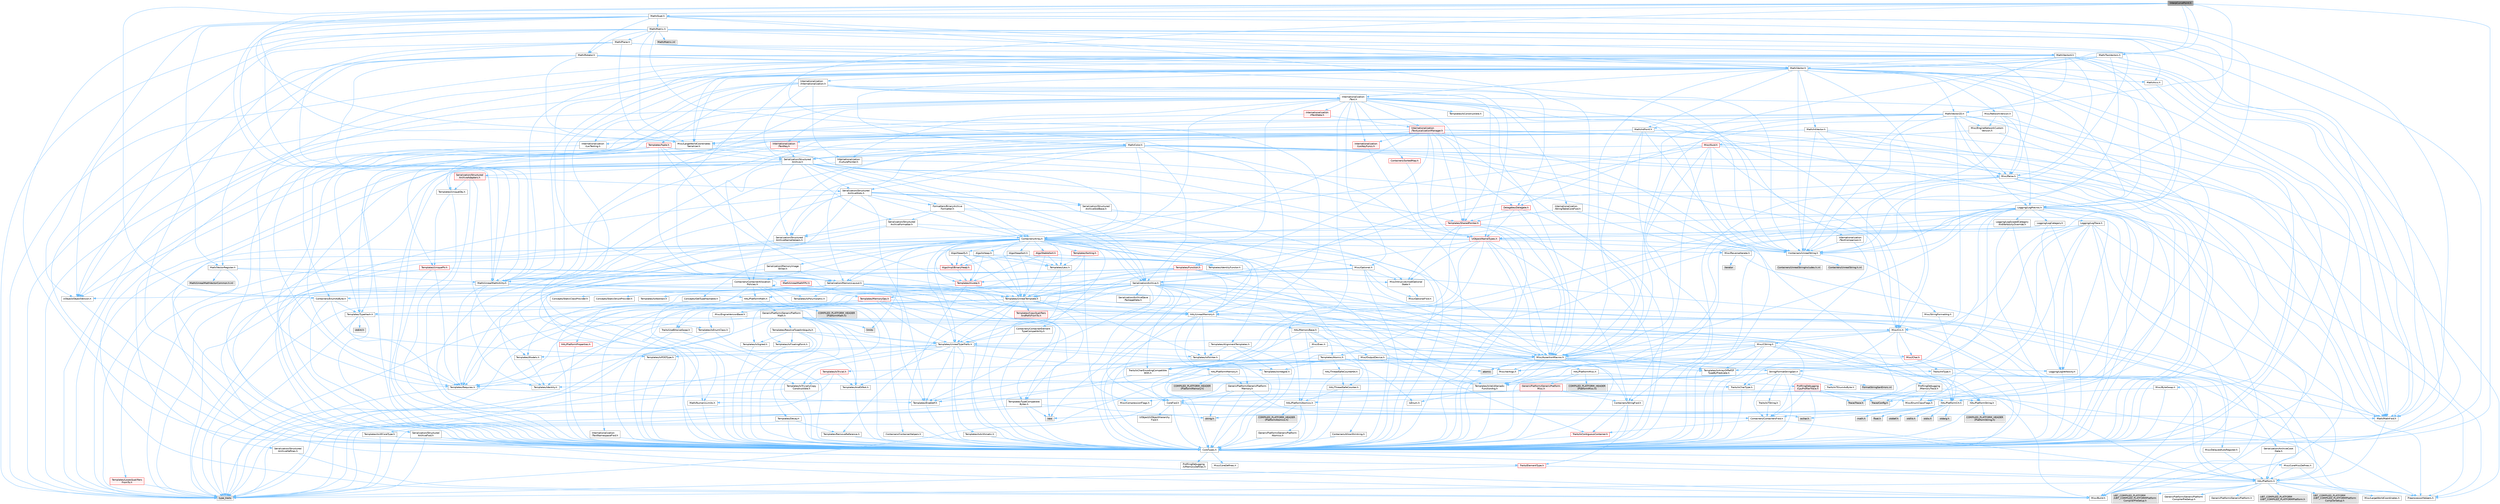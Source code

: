 digraph "InterpCurvePoint.h"
{
 // INTERACTIVE_SVG=YES
 // LATEX_PDF_SIZE
  bgcolor="transparent";
  edge [fontname=Helvetica,fontsize=10,labelfontname=Helvetica,labelfontsize=10];
  node [fontname=Helvetica,fontsize=10,shape=box,height=0.2,width=0.4];
  Node1 [id="Node000001",label="InterpCurvePoint.h",height=0.2,width=0.4,color="gray40", fillcolor="grey60", style="filled", fontcolor="black",tooltip=" "];
  Node1 -> Node2 [id="edge1_Node000001_Node000002",color="steelblue1",style="solid",tooltip=" "];
  Node2 [id="Node000002",label="CoreTypes.h",height=0.2,width=0.4,color="grey40", fillcolor="white", style="filled",URL="$dc/dec/CoreTypes_8h.html",tooltip=" "];
  Node2 -> Node3 [id="edge2_Node000002_Node000003",color="steelblue1",style="solid",tooltip=" "];
  Node3 [id="Node000003",label="HAL/Platform.h",height=0.2,width=0.4,color="grey40", fillcolor="white", style="filled",URL="$d9/dd0/Platform_8h.html",tooltip=" "];
  Node3 -> Node4 [id="edge3_Node000003_Node000004",color="steelblue1",style="solid",tooltip=" "];
  Node4 [id="Node000004",label="Misc/Build.h",height=0.2,width=0.4,color="grey40", fillcolor="white", style="filled",URL="$d3/dbb/Build_8h.html",tooltip=" "];
  Node3 -> Node5 [id="edge4_Node000003_Node000005",color="steelblue1",style="solid",tooltip=" "];
  Node5 [id="Node000005",label="Misc/LargeWorldCoordinates.h",height=0.2,width=0.4,color="grey40", fillcolor="white", style="filled",URL="$d2/dcb/LargeWorldCoordinates_8h.html",tooltip=" "];
  Node3 -> Node6 [id="edge5_Node000003_Node000006",color="steelblue1",style="solid",tooltip=" "];
  Node6 [id="Node000006",label="type_traits",height=0.2,width=0.4,color="grey60", fillcolor="#E0E0E0", style="filled",tooltip=" "];
  Node3 -> Node7 [id="edge6_Node000003_Node000007",color="steelblue1",style="solid",tooltip=" "];
  Node7 [id="Node000007",label="PreprocessorHelpers.h",height=0.2,width=0.4,color="grey40", fillcolor="white", style="filled",URL="$db/ddb/PreprocessorHelpers_8h.html",tooltip=" "];
  Node3 -> Node8 [id="edge7_Node000003_Node000008",color="steelblue1",style="solid",tooltip=" "];
  Node8 [id="Node000008",label="UBT_COMPILED_PLATFORM\l/UBT_COMPILED_PLATFORMPlatform\lCompilerPreSetup.h",height=0.2,width=0.4,color="grey60", fillcolor="#E0E0E0", style="filled",tooltip=" "];
  Node3 -> Node9 [id="edge8_Node000003_Node000009",color="steelblue1",style="solid",tooltip=" "];
  Node9 [id="Node000009",label="GenericPlatform/GenericPlatform\lCompilerPreSetup.h",height=0.2,width=0.4,color="grey40", fillcolor="white", style="filled",URL="$d9/dc8/GenericPlatformCompilerPreSetup_8h.html",tooltip=" "];
  Node3 -> Node10 [id="edge9_Node000003_Node000010",color="steelblue1",style="solid",tooltip=" "];
  Node10 [id="Node000010",label="GenericPlatform/GenericPlatform.h",height=0.2,width=0.4,color="grey40", fillcolor="white", style="filled",URL="$d6/d84/GenericPlatform_8h.html",tooltip=" "];
  Node3 -> Node11 [id="edge10_Node000003_Node000011",color="steelblue1",style="solid",tooltip=" "];
  Node11 [id="Node000011",label="UBT_COMPILED_PLATFORM\l/UBT_COMPILED_PLATFORMPlatform.h",height=0.2,width=0.4,color="grey60", fillcolor="#E0E0E0", style="filled",tooltip=" "];
  Node3 -> Node12 [id="edge11_Node000003_Node000012",color="steelblue1",style="solid",tooltip=" "];
  Node12 [id="Node000012",label="UBT_COMPILED_PLATFORM\l/UBT_COMPILED_PLATFORMPlatform\lCompilerSetup.h",height=0.2,width=0.4,color="grey60", fillcolor="#E0E0E0", style="filled",tooltip=" "];
  Node2 -> Node13 [id="edge12_Node000002_Node000013",color="steelblue1",style="solid",tooltip=" "];
  Node13 [id="Node000013",label="ProfilingDebugging\l/UMemoryDefines.h",height=0.2,width=0.4,color="grey40", fillcolor="white", style="filled",URL="$d2/da2/UMemoryDefines_8h.html",tooltip=" "];
  Node2 -> Node14 [id="edge13_Node000002_Node000014",color="steelblue1",style="solid",tooltip=" "];
  Node14 [id="Node000014",label="Misc/CoreMiscDefines.h",height=0.2,width=0.4,color="grey40", fillcolor="white", style="filled",URL="$da/d38/CoreMiscDefines_8h.html",tooltip=" "];
  Node14 -> Node3 [id="edge14_Node000014_Node000003",color="steelblue1",style="solid",tooltip=" "];
  Node14 -> Node7 [id="edge15_Node000014_Node000007",color="steelblue1",style="solid",tooltip=" "];
  Node2 -> Node15 [id="edge16_Node000002_Node000015",color="steelblue1",style="solid",tooltip=" "];
  Node15 [id="Node000015",label="Misc/CoreDefines.h",height=0.2,width=0.4,color="grey40", fillcolor="white", style="filled",URL="$d3/dd2/CoreDefines_8h.html",tooltip=" "];
  Node1 -> Node16 [id="edge17_Node000001_Node000016",color="steelblue1",style="solid",tooltip=" "];
  Node16 [id="Node000016",label="HAL/UnrealMemory.h",height=0.2,width=0.4,color="grey40", fillcolor="white", style="filled",URL="$d9/d96/UnrealMemory_8h.html",tooltip=" "];
  Node16 -> Node2 [id="edge18_Node000016_Node000002",color="steelblue1",style="solid",tooltip=" "];
  Node16 -> Node17 [id="edge19_Node000016_Node000017",color="steelblue1",style="solid",tooltip=" "];
  Node17 [id="Node000017",label="GenericPlatform/GenericPlatform\lMemory.h",height=0.2,width=0.4,color="grey40", fillcolor="white", style="filled",URL="$dd/d22/GenericPlatformMemory_8h.html",tooltip=" "];
  Node17 -> Node18 [id="edge20_Node000017_Node000018",color="steelblue1",style="solid",tooltip=" "];
  Node18 [id="Node000018",label="CoreFwd.h",height=0.2,width=0.4,color="grey40", fillcolor="white", style="filled",URL="$d1/d1e/CoreFwd_8h.html",tooltip=" "];
  Node18 -> Node2 [id="edge21_Node000018_Node000002",color="steelblue1",style="solid",tooltip=" "];
  Node18 -> Node19 [id="edge22_Node000018_Node000019",color="steelblue1",style="solid",tooltip=" "];
  Node19 [id="Node000019",label="Containers/ContainersFwd.h",height=0.2,width=0.4,color="grey40", fillcolor="white", style="filled",URL="$d4/d0a/ContainersFwd_8h.html",tooltip=" "];
  Node19 -> Node3 [id="edge23_Node000019_Node000003",color="steelblue1",style="solid",tooltip=" "];
  Node19 -> Node2 [id="edge24_Node000019_Node000002",color="steelblue1",style="solid",tooltip=" "];
  Node19 -> Node20 [id="edge25_Node000019_Node000020",color="steelblue1",style="solid",tooltip=" "];
  Node20 [id="Node000020",label="Traits/IsContiguousContainer.h",height=0.2,width=0.4,color="red", fillcolor="#FFF0F0", style="filled",URL="$d5/d3c/IsContiguousContainer_8h.html",tooltip=" "];
  Node20 -> Node2 [id="edge26_Node000020_Node000002",color="steelblue1",style="solid",tooltip=" "];
  Node18 -> Node23 [id="edge27_Node000018_Node000023",color="steelblue1",style="solid",tooltip=" "];
  Node23 [id="Node000023",label="Math/MathFwd.h",height=0.2,width=0.4,color="grey40", fillcolor="white", style="filled",URL="$d2/d10/MathFwd_8h.html",tooltip=" "];
  Node23 -> Node3 [id="edge28_Node000023_Node000003",color="steelblue1",style="solid",tooltip=" "];
  Node18 -> Node24 [id="edge29_Node000018_Node000024",color="steelblue1",style="solid",tooltip=" "];
  Node24 [id="Node000024",label="UObject/UObjectHierarchy\lFwd.h",height=0.2,width=0.4,color="grey40", fillcolor="white", style="filled",URL="$d3/d13/UObjectHierarchyFwd_8h.html",tooltip=" "];
  Node17 -> Node2 [id="edge30_Node000017_Node000002",color="steelblue1",style="solid",tooltip=" "];
  Node17 -> Node25 [id="edge31_Node000017_Node000025",color="steelblue1",style="solid",tooltip=" "];
  Node25 [id="Node000025",label="HAL/PlatformString.h",height=0.2,width=0.4,color="grey40", fillcolor="white", style="filled",URL="$db/db5/PlatformString_8h.html",tooltip=" "];
  Node25 -> Node2 [id="edge32_Node000025_Node000002",color="steelblue1",style="solid",tooltip=" "];
  Node25 -> Node26 [id="edge33_Node000025_Node000026",color="steelblue1",style="solid",tooltip=" "];
  Node26 [id="Node000026",label="COMPILED_PLATFORM_HEADER\l(PlatformString.h)",height=0.2,width=0.4,color="grey60", fillcolor="#E0E0E0", style="filled",tooltip=" "];
  Node17 -> Node27 [id="edge34_Node000017_Node000027",color="steelblue1",style="solid",tooltip=" "];
  Node27 [id="Node000027",label="string.h",height=0.2,width=0.4,color="grey60", fillcolor="#E0E0E0", style="filled",tooltip=" "];
  Node17 -> Node28 [id="edge35_Node000017_Node000028",color="steelblue1",style="solid",tooltip=" "];
  Node28 [id="Node000028",label="wchar.h",height=0.2,width=0.4,color="grey60", fillcolor="#E0E0E0", style="filled",tooltip=" "];
  Node16 -> Node29 [id="edge36_Node000016_Node000029",color="steelblue1",style="solid",tooltip=" "];
  Node29 [id="Node000029",label="HAL/MemoryBase.h",height=0.2,width=0.4,color="grey40", fillcolor="white", style="filled",URL="$d6/d9f/MemoryBase_8h.html",tooltip=" "];
  Node29 -> Node2 [id="edge37_Node000029_Node000002",color="steelblue1",style="solid",tooltip=" "];
  Node29 -> Node30 [id="edge38_Node000029_Node000030",color="steelblue1",style="solid",tooltip=" "];
  Node30 [id="Node000030",label="HAL/PlatformAtomics.h",height=0.2,width=0.4,color="grey40", fillcolor="white", style="filled",URL="$d3/d36/PlatformAtomics_8h.html",tooltip=" "];
  Node30 -> Node2 [id="edge39_Node000030_Node000002",color="steelblue1",style="solid",tooltip=" "];
  Node30 -> Node31 [id="edge40_Node000030_Node000031",color="steelblue1",style="solid",tooltip=" "];
  Node31 [id="Node000031",label="GenericPlatform/GenericPlatform\lAtomics.h",height=0.2,width=0.4,color="grey40", fillcolor="white", style="filled",URL="$da/d72/GenericPlatformAtomics_8h.html",tooltip=" "];
  Node31 -> Node2 [id="edge41_Node000031_Node000002",color="steelblue1",style="solid",tooltip=" "];
  Node30 -> Node32 [id="edge42_Node000030_Node000032",color="steelblue1",style="solid",tooltip=" "];
  Node32 [id="Node000032",label="COMPILED_PLATFORM_HEADER\l(PlatformAtomics.h)",height=0.2,width=0.4,color="grey60", fillcolor="#E0E0E0", style="filled",tooltip=" "];
  Node29 -> Node33 [id="edge43_Node000029_Node000033",color="steelblue1",style="solid",tooltip=" "];
  Node33 [id="Node000033",label="HAL/PlatformCrt.h",height=0.2,width=0.4,color="grey40", fillcolor="white", style="filled",URL="$d8/d75/PlatformCrt_8h.html",tooltip=" "];
  Node33 -> Node34 [id="edge44_Node000033_Node000034",color="steelblue1",style="solid",tooltip=" "];
  Node34 [id="Node000034",label="new",height=0.2,width=0.4,color="grey60", fillcolor="#E0E0E0", style="filled",tooltip=" "];
  Node33 -> Node28 [id="edge45_Node000033_Node000028",color="steelblue1",style="solid",tooltip=" "];
  Node33 -> Node35 [id="edge46_Node000033_Node000035",color="steelblue1",style="solid",tooltip=" "];
  Node35 [id="Node000035",label="stddef.h",height=0.2,width=0.4,color="grey60", fillcolor="#E0E0E0", style="filled",tooltip=" "];
  Node33 -> Node36 [id="edge47_Node000033_Node000036",color="steelblue1",style="solid",tooltip=" "];
  Node36 [id="Node000036",label="stdlib.h",height=0.2,width=0.4,color="grey60", fillcolor="#E0E0E0", style="filled",tooltip=" "];
  Node33 -> Node37 [id="edge48_Node000033_Node000037",color="steelblue1",style="solid",tooltip=" "];
  Node37 [id="Node000037",label="stdio.h",height=0.2,width=0.4,color="grey60", fillcolor="#E0E0E0", style="filled",tooltip=" "];
  Node33 -> Node38 [id="edge49_Node000033_Node000038",color="steelblue1",style="solid",tooltip=" "];
  Node38 [id="Node000038",label="stdarg.h",height=0.2,width=0.4,color="grey60", fillcolor="#E0E0E0", style="filled",tooltip=" "];
  Node33 -> Node39 [id="edge50_Node000033_Node000039",color="steelblue1",style="solid",tooltip=" "];
  Node39 [id="Node000039",label="math.h",height=0.2,width=0.4,color="grey60", fillcolor="#E0E0E0", style="filled",tooltip=" "];
  Node33 -> Node40 [id="edge51_Node000033_Node000040",color="steelblue1",style="solid",tooltip=" "];
  Node40 [id="Node000040",label="float.h",height=0.2,width=0.4,color="grey60", fillcolor="#E0E0E0", style="filled",tooltip=" "];
  Node33 -> Node27 [id="edge52_Node000033_Node000027",color="steelblue1",style="solid",tooltip=" "];
  Node29 -> Node41 [id="edge53_Node000029_Node000041",color="steelblue1",style="solid",tooltip=" "];
  Node41 [id="Node000041",label="Misc/Exec.h",height=0.2,width=0.4,color="grey40", fillcolor="white", style="filled",URL="$de/ddb/Exec_8h.html",tooltip=" "];
  Node41 -> Node2 [id="edge54_Node000041_Node000002",color="steelblue1",style="solid",tooltip=" "];
  Node41 -> Node42 [id="edge55_Node000041_Node000042",color="steelblue1",style="solid",tooltip=" "];
  Node42 [id="Node000042",label="Misc/AssertionMacros.h",height=0.2,width=0.4,color="grey40", fillcolor="white", style="filled",URL="$d0/dfa/AssertionMacros_8h.html",tooltip=" "];
  Node42 -> Node2 [id="edge56_Node000042_Node000002",color="steelblue1",style="solid",tooltip=" "];
  Node42 -> Node3 [id="edge57_Node000042_Node000003",color="steelblue1",style="solid",tooltip=" "];
  Node42 -> Node43 [id="edge58_Node000042_Node000043",color="steelblue1",style="solid",tooltip=" "];
  Node43 [id="Node000043",label="HAL/PlatformMisc.h",height=0.2,width=0.4,color="grey40", fillcolor="white", style="filled",URL="$d0/df5/PlatformMisc_8h.html",tooltip=" "];
  Node43 -> Node2 [id="edge59_Node000043_Node000002",color="steelblue1",style="solid",tooltip=" "];
  Node43 -> Node44 [id="edge60_Node000043_Node000044",color="steelblue1",style="solid",tooltip=" "];
  Node44 [id="Node000044",label="GenericPlatform/GenericPlatform\lMisc.h",height=0.2,width=0.4,color="red", fillcolor="#FFF0F0", style="filled",URL="$db/d9a/GenericPlatformMisc_8h.html",tooltip=" "];
  Node44 -> Node45 [id="edge61_Node000044_Node000045",color="steelblue1",style="solid",tooltip=" "];
  Node45 [id="Node000045",label="Containers/StringFwd.h",height=0.2,width=0.4,color="grey40", fillcolor="white", style="filled",URL="$df/d37/StringFwd_8h.html",tooltip=" "];
  Node45 -> Node2 [id="edge62_Node000045_Node000002",color="steelblue1",style="solid",tooltip=" "];
  Node45 -> Node46 [id="edge63_Node000045_Node000046",color="steelblue1",style="solid",tooltip=" "];
  Node46 [id="Node000046",label="Traits/ElementType.h",height=0.2,width=0.4,color="red", fillcolor="#FFF0F0", style="filled",URL="$d5/d4f/ElementType_8h.html",tooltip=" "];
  Node46 -> Node3 [id="edge64_Node000046_Node000003",color="steelblue1",style="solid",tooltip=" "];
  Node46 -> Node6 [id="edge65_Node000046_Node000006",color="steelblue1",style="solid",tooltip=" "];
  Node45 -> Node20 [id="edge66_Node000045_Node000020",color="steelblue1",style="solid",tooltip=" "];
  Node44 -> Node18 [id="edge67_Node000044_Node000018",color="steelblue1",style="solid",tooltip=" "];
  Node44 -> Node2 [id="edge68_Node000044_Node000002",color="steelblue1",style="solid",tooltip=" "];
  Node44 -> Node33 [id="edge69_Node000044_Node000033",color="steelblue1",style="solid",tooltip=" "];
  Node44 -> Node48 [id="edge70_Node000044_Node000048",color="steelblue1",style="solid",tooltip=" "];
  Node48 [id="Node000048",label="Math/NumericLimits.h",height=0.2,width=0.4,color="grey40", fillcolor="white", style="filled",URL="$df/d1b/NumericLimits_8h.html",tooltip=" "];
  Node48 -> Node2 [id="edge71_Node000048_Node000002",color="steelblue1",style="solid",tooltip=" "];
  Node44 -> Node49 [id="edge72_Node000044_Node000049",color="steelblue1",style="solid",tooltip=" "];
  Node49 [id="Node000049",label="Misc/CompressionFlags.h",height=0.2,width=0.4,color="grey40", fillcolor="white", style="filled",URL="$d9/d76/CompressionFlags_8h.html",tooltip=" "];
  Node44 -> Node50 [id="edge73_Node000044_Node000050",color="steelblue1",style="solid",tooltip=" "];
  Node50 [id="Node000050",label="Misc/EnumClassFlags.h",height=0.2,width=0.4,color="grey40", fillcolor="white", style="filled",URL="$d8/de7/EnumClassFlags_8h.html",tooltip=" "];
  Node43 -> Node53 [id="edge74_Node000043_Node000053",color="steelblue1",style="solid",tooltip=" "];
  Node53 [id="Node000053",label="COMPILED_PLATFORM_HEADER\l(PlatformMisc.h)",height=0.2,width=0.4,color="grey60", fillcolor="#E0E0E0", style="filled",tooltip=" "];
  Node43 -> Node54 [id="edge75_Node000043_Node000054",color="steelblue1",style="solid",tooltip=" "];
  Node54 [id="Node000054",label="ProfilingDebugging\l/CpuProfilerTrace.h",height=0.2,width=0.4,color="red", fillcolor="#FFF0F0", style="filled",URL="$da/dcb/CpuProfilerTrace_8h.html",tooltip=" "];
  Node54 -> Node2 [id="edge76_Node000054_Node000002",color="steelblue1",style="solid",tooltip=" "];
  Node54 -> Node19 [id="edge77_Node000054_Node000019",color="steelblue1",style="solid",tooltip=" "];
  Node54 -> Node30 [id="edge78_Node000054_Node000030",color="steelblue1",style="solid",tooltip=" "];
  Node54 -> Node7 [id="edge79_Node000054_Node000007",color="steelblue1",style="solid",tooltip=" "];
  Node54 -> Node4 [id="edge80_Node000054_Node000004",color="steelblue1",style="solid",tooltip=" "];
  Node54 -> Node55 [id="edge81_Node000054_Node000055",color="steelblue1",style="solid",tooltip=" "];
  Node55 [id="Node000055",label="Trace/Config.h",height=0.2,width=0.4,color="grey60", fillcolor="#E0E0E0", style="filled",tooltip=" "];
  Node54 -> Node58 [id="edge82_Node000054_Node000058",color="steelblue1",style="solid",tooltip=" "];
  Node58 [id="Node000058",label="Trace/Trace.h",height=0.2,width=0.4,color="grey60", fillcolor="#E0E0E0", style="filled",tooltip=" "];
  Node42 -> Node7 [id="edge83_Node000042_Node000007",color="steelblue1",style="solid",tooltip=" "];
  Node42 -> Node59 [id="edge84_Node000042_Node000059",color="steelblue1",style="solid",tooltip=" "];
  Node59 [id="Node000059",label="Templates/EnableIf.h",height=0.2,width=0.4,color="grey40", fillcolor="white", style="filled",URL="$d7/d60/EnableIf_8h.html",tooltip=" "];
  Node59 -> Node2 [id="edge85_Node000059_Node000002",color="steelblue1",style="solid",tooltip=" "];
  Node42 -> Node60 [id="edge86_Node000042_Node000060",color="steelblue1",style="solid",tooltip=" "];
  Node60 [id="Node000060",label="Templates/IsArrayOrRefOf\lTypeByPredicate.h",height=0.2,width=0.4,color="grey40", fillcolor="white", style="filled",URL="$d6/da1/IsArrayOrRefOfTypeByPredicate_8h.html",tooltip=" "];
  Node60 -> Node2 [id="edge87_Node000060_Node000002",color="steelblue1",style="solid",tooltip=" "];
  Node42 -> Node61 [id="edge88_Node000042_Node000061",color="steelblue1",style="solid",tooltip=" "];
  Node61 [id="Node000061",label="Templates/IsValidVariadic\lFunctionArg.h",height=0.2,width=0.4,color="grey40", fillcolor="white", style="filled",URL="$d0/dc8/IsValidVariadicFunctionArg_8h.html",tooltip=" "];
  Node61 -> Node2 [id="edge89_Node000061_Node000002",color="steelblue1",style="solid",tooltip=" "];
  Node61 -> Node62 [id="edge90_Node000061_Node000062",color="steelblue1",style="solid",tooltip=" "];
  Node62 [id="Node000062",label="IsEnum.h",height=0.2,width=0.4,color="grey40", fillcolor="white", style="filled",URL="$d4/de5/IsEnum_8h.html",tooltip=" "];
  Node61 -> Node6 [id="edge91_Node000061_Node000006",color="steelblue1",style="solid",tooltip=" "];
  Node42 -> Node63 [id="edge92_Node000042_Node000063",color="steelblue1",style="solid",tooltip=" "];
  Node63 [id="Node000063",label="Traits/IsCharEncodingCompatible\lWith.h",height=0.2,width=0.4,color="grey40", fillcolor="white", style="filled",URL="$df/dd1/IsCharEncodingCompatibleWith_8h.html",tooltip=" "];
  Node63 -> Node6 [id="edge93_Node000063_Node000006",color="steelblue1",style="solid",tooltip=" "];
  Node63 -> Node64 [id="edge94_Node000063_Node000064",color="steelblue1",style="solid",tooltip=" "];
  Node64 [id="Node000064",label="Traits/IsCharType.h",height=0.2,width=0.4,color="grey40", fillcolor="white", style="filled",URL="$db/d51/IsCharType_8h.html",tooltip=" "];
  Node64 -> Node2 [id="edge95_Node000064_Node000002",color="steelblue1",style="solid",tooltip=" "];
  Node42 -> Node65 [id="edge96_Node000042_Node000065",color="steelblue1",style="solid",tooltip=" "];
  Node65 [id="Node000065",label="Misc/VarArgs.h",height=0.2,width=0.4,color="grey40", fillcolor="white", style="filled",URL="$d5/d6f/VarArgs_8h.html",tooltip=" "];
  Node65 -> Node2 [id="edge97_Node000065_Node000002",color="steelblue1",style="solid",tooltip=" "];
  Node42 -> Node66 [id="edge98_Node000042_Node000066",color="steelblue1",style="solid",tooltip=" "];
  Node66 [id="Node000066",label="String/FormatStringSan.h",height=0.2,width=0.4,color="grey40", fillcolor="white", style="filled",URL="$d3/d8b/FormatStringSan_8h.html",tooltip=" "];
  Node66 -> Node6 [id="edge99_Node000066_Node000006",color="steelblue1",style="solid",tooltip=" "];
  Node66 -> Node2 [id="edge100_Node000066_Node000002",color="steelblue1",style="solid",tooltip=" "];
  Node66 -> Node67 [id="edge101_Node000066_Node000067",color="steelblue1",style="solid",tooltip=" "];
  Node67 [id="Node000067",label="Templates/Requires.h",height=0.2,width=0.4,color="grey40", fillcolor="white", style="filled",URL="$dc/d96/Requires_8h.html",tooltip=" "];
  Node67 -> Node59 [id="edge102_Node000067_Node000059",color="steelblue1",style="solid",tooltip=" "];
  Node67 -> Node6 [id="edge103_Node000067_Node000006",color="steelblue1",style="solid",tooltip=" "];
  Node66 -> Node68 [id="edge104_Node000066_Node000068",color="steelblue1",style="solid",tooltip=" "];
  Node68 [id="Node000068",label="Templates/Identity.h",height=0.2,width=0.4,color="grey40", fillcolor="white", style="filled",URL="$d0/dd5/Identity_8h.html",tooltip=" "];
  Node66 -> Node61 [id="edge105_Node000066_Node000061",color="steelblue1",style="solid",tooltip=" "];
  Node66 -> Node64 [id="edge106_Node000066_Node000064",color="steelblue1",style="solid",tooltip=" "];
  Node66 -> Node69 [id="edge107_Node000066_Node000069",color="steelblue1",style="solid",tooltip=" "];
  Node69 [id="Node000069",label="Traits/IsTEnumAsByte.h",height=0.2,width=0.4,color="grey40", fillcolor="white", style="filled",URL="$d1/de6/IsTEnumAsByte_8h.html",tooltip=" "];
  Node66 -> Node70 [id="edge108_Node000066_Node000070",color="steelblue1",style="solid",tooltip=" "];
  Node70 [id="Node000070",label="Traits/IsTString.h",height=0.2,width=0.4,color="grey40", fillcolor="white", style="filled",URL="$d0/df8/IsTString_8h.html",tooltip=" "];
  Node70 -> Node19 [id="edge109_Node000070_Node000019",color="steelblue1",style="solid",tooltip=" "];
  Node66 -> Node19 [id="edge110_Node000066_Node000019",color="steelblue1",style="solid",tooltip=" "];
  Node66 -> Node71 [id="edge111_Node000066_Node000071",color="steelblue1",style="solid",tooltip=" "];
  Node71 [id="Node000071",label="FormatStringSanErrors.inl",height=0.2,width=0.4,color="grey60", fillcolor="#E0E0E0", style="filled",tooltip=" "];
  Node42 -> Node72 [id="edge112_Node000042_Node000072",color="steelblue1",style="solid",tooltip=" "];
  Node72 [id="Node000072",label="atomic",height=0.2,width=0.4,color="grey60", fillcolor="#E0E0E0", style="filled",tooltip=" "];
  Node29 -> Node73 [id="edge113_Node000029_Node000073",color="steelblue1",style="solid",tooltip=" "];
  Node73 [id="Node000073",label="Misc/OutputDevice.h",height=0.2,width=0.4,color="grey40", fillcolor="white", style="filled",URL="$d7/d32/OutputDevice_8h.html",tooltip=" "];
  Node73 -> Node18 [id="edge114_Node000073_Node000018",color="steelblue1",style="solid",tooltip=" "];
  Node73 -> Node2 [id="edge115_Node000073_Node000002",color="steelblue1",style="solid",tooltip=" "];
  Node73 -> Node74 [id="edge116_Node000073_Node000074",color="steelblue1",style="solid",tooltip=" "];
  Node74 [id="Node000074",label="Logging/LogVerbosity.h",height=0.2,width=0.4,color="grey40", fillcolor="white", style="filled",URL="$d2/d8f/LogVerbosity_8h.html",tooltip=" "];
  Node74 -> Node2 [id="edge117_Node000074_Node000002",color="steelblue1",style="solid",tooltip=" "];
  Node73 -> Node65 [id="edge118_Node000073_Node000065",color="steelblue1",style="solid",tooltip=" "];
  Node73 -> Node60 [id="edge119_Node000073_Node000060",color="steelblue1",style="solid",tooltip=" "];
  Node73 -> Node61 [id="edge120_Node000073_Node000061",color="steelblue1",style="solid",tooltip=" "];
  Node73 -> Node63 [id="edge121_Node000073_Node000063",color="steelblue1",style="solid",tooltip=" "];
  Node29 -> Node75 [id="edge122_Node000029_Node000075",color="steelblue1",style="solid",tooltip=" "];
  Node75 [id="Node000075",label="Templates/Atomic.h",height=0.2,width=0.4,color="grey40", fillcolor="white", style="filled",URL="$d3/d91/Atomic_8h.html",tooltip=" "];
  Node75 -> Node76 [id="edge123_Node000075_Node000076",color="steelblue1",style="solid",tooltip=" "];
  Node76 [id="Node000076",label="HAL/ThreadSafeCounter.h",height=0.2,width=0.4,color="grey40", fillcolor="white", style="filled",URL="$dc/dc9/ThreadSafeCounter_8h.html",tooltip=" "];
  Node76 -> Node2 [id="edge124_Node000076_Node000002",color="steelblue1",style="solid",tooltip=" "];
  Node76 -> Node30 [id="edge125_Node000076_Node000030",color="steelblue1",style="solid",tooltip=" "];
  Node75 -> Node77 [id="edge126_Node000075_Node000077",color="steelblue1",style="solid",tooltip=" "];
  Node77 [id="Node000077",label="HAL/ThreadSafeCounter64.h",height=0.2,width=0.4,color="grey40", fillcolor="white", style="filled",URL="$d0/d12/ThreadSafeCounter64_8h.html",tooltip=" "];
  Node77 -> Node2 [id="edge127_Node000077_Node000002",color="steelblue1",style="solid",tooltip=" "];
  Node77 -> Node76 [id="edge128_Node000077_Node000076",color="steelblue1",style="solid",tooltip=" "];
  Node75 -> Node78 [id="edge129_Node000075_Node000078",color="steelblue1",style="solid",tooltip=" "];
  Node78 [id="Node000078",label="Templates/IsIntegral.h",height=0.2,width=0.4,color="grey40", fillcolor="white", style="filled",URL="$da/d64/IsIntegral_8h.html",tooltip=" "];
  Node78 -> Node2 [id="edge130_Node000078_Node000002",color="steelblue1",style="solid",tooltip=" "];
  Node75 -> Node79 [id="edge131_Node000075_Node000079",color="steelblue1",style="solid",tooltip=" "];
  Node79 [id="Node000079",label="Templates/IsTrivial.h",height=0.2,width=0.4,color="red", fillcolor="#FFF0F0", style="filled",URL="$da/d4c/IsTrivial_8h.html",tooltip=" "];
  Node79 -> Node80 [id="edge132_Node000079_Node000080",color="steelblue1",style="solid",tooltip=" "];
  Node80 [id="Node000080",label="Templates/AndOrNot.h",height=0.2,width=0.4,color="grey40", fillcolor="white", style="filled",URL="$db/d0a/AndOrNot_8h.html",tooltip=" "];
  Node80 -> Node2 [id="edge133_Node000080_Node000002",color="steelblue1",style="solid",tooltip=" "];
  Node79 -> Node81 [id="edge134_Node000079_Node000081",color="steelblue1",style="solid",tooltip=" "];
  Node81 [id="Node000081",label="Templates/IsTriviallyCopy\lConstructible.h",height=0.2,width=0.4,color="grey40", fillcolor="white", style="filled",URL="$d3/d78/IsTriviallyCopyConstructible_8h.html",tooltip=" "];
  Node81 -> Node2 [id="edge135_Node000081_Node000002",color="steelblue1",style="solid",tooltip=" "];
  Node81 -> Node6 [id="edge136_Node000081_Node000006",color="steelblue1",style="solid",tooltip=" "];
  Node79 -> Node6 [id="edge137_Node000079_Node000006",color="steelblue1",style="solid",tooltip=" "];
  Node75 -> Node83 [id="edge138_Node000075_Node000083",color="steelblue1",style="solid",tooltip=" "];
  Node83 [id="Node000083",label="Traits/IntType.h",height=0.2,width=0.4,color="grey40", fillcolor="white", style="filled",URL="$d7/deb/IntType_8h.html",tooltip=" "];
  Node83 -> Node3 [id="edge139_Node000083_Node000003",color="steelblue1",style="solid",tooltip=" "];
  Node75 -> Node72 [id="edge140_Node000075_Node000072",color="steelblue1",style="solid",tooltip=" "];
  Node16 -> Node84 [id="edge141_Node000016_Node000084",color="steelblue1",style="solid",tooltip=" "];
  Node84 [id="Node000084",label="HAL/PlatformMemory.h",height=0.2,width=0.4,color="grey40", fillcolor="white", style="filled",URL="$de/d68/PlatformMemory_8h.html",tooltip=" "];
  Node84 -> Node2 [id="edge142_Node000084_Node000002",color="steelblue1",style="solid",tooltip=" "];
  Node84 -> Node17 [id="edge143_Node000084_Node000017",color="steelblue1",style="solid",tooltip=" "];
  Node84 -> Node85 [id="edge144_Node000084_Node000085",color="steelblue1",style="solid",tooltip=" "];
  Node85 [id="Node000085",label="COMPILED_PLATFORM_HEADER\l(PlatformMemory.h)",height=0.2,width=0.4,color="grey60", fillcolor="#E0E0E0", style="filled",tooltip=" "];
  Node16 -> Node86 [id="edge145_Node000016_Node000086",color="steelblue1",style="solid",tooltip=" "];
  Node86 [id="Node000086",label="ProfilingDebugging\l/MemoryTrace.h",height=0.2,width=0.4,color="grey40", fillcolor="white", style="filled",URL="$da/dd7/MemoryTrace_8h.html",tooltip=" "];
  Node86 -> Node3 [id="edge146_Node000086_Node000003",color="steelblue1",style="solid",tooltip=" "];
  Node86 -> Node50 [id="edge147_Node000086_Node000050",color="steelblue1",style="solid",tooltip=" "];
  Node86 -> Node55 [id="edge148_Node000086_Node000055",color="steelblue1",style="solid",tooltip=" "];
  Node86 -> Node58 [id="edge149_Node000086_Node000058",color="steelblue1",style="solid",tooltip=" "];
  Node16 -> Node87 [id="edge150_Node000016_Node000087",color="steelblue1",style="solid",tooltip=" "];
  Node87 [id="Node000087",label="Templates/IsPointer.h",height=0.2,width=0.4,color="grey40", fillcolor="white", style="filled",URL="$d7/d05/IsPointer_8h.html",tooltip=" "];
  Node87 -> Node2 [id="edge151_Node000087_Node000002",color="steelblue1",style="solid",tooltip=" "];
  Node1 -> Node88 [id="edge152_Node000001_Node000088",color="steelblue1",style="solid",tooltip=" "];
  Node88 [id="Node000088",label="Math/UnrealMathUtility.h",height=0.2,width=0.4,color="grey40", fillcolor="white", style="filled",URL="$db/db8/UnrealMathUtility_8h.html",tooltip=" "];
  Node88 -> Node2 [id="edge153_Node000088_Node000002",color="steelblue1",style="solid",tooltip=" "];
  Node88 -> Node42 [id="edge154_Node000088_Node000042",color="steelblue1",style="solid",tooltip=" "];
  Node88 -> Node89 [id="edge155_Node000088_Node000089",color="steelblue1",style="solid",tooltip=" "];
  Node89 [id="Node000089",label="HAL/PlatformMath.h",height=0.2,width=0.4,color="grey40", fillcolor="white", style="filled",URL="$dc/d53/PlatformMath_8h.html",tooltip=" "];
  Node89 -> Node2 [id="edge156_Node000089_Node000002",color="steelblue1",style="solid",tooltip=" "];
  Node89 -> Node90 [id="edge157_Node000089_Node000090",color="steelblue1",style="solid",tooltip=" "];
  Node90 [id="Node000090",label="GenericPlatform/GenericPlatform\lMath.h",height=0.2,width=0.4,color="grey40", fillcolor="white", style="filled",URL="$d5/d79/GenericPlatformMath_8h.html",tooltip=" "];
  Node90 -> Node2 [id="edge158_Node000090_Node000002",color="steelblue1",style="solid",tooltip=" "];
  Node90 -> Node19 [id="edge159_Node000090_Node000019",color="steelblue1",style="solid",tooltip=" "];
  Node90 -> Node33 [id="edge160_Node000090_Node000033",color="steelblue1",style="solid",tooltip=" "];
  Node90 -> Node80 [id="edge161_Node000090_Node000080",color="steelblue1",style="solid",tooltip=" "];
  Node90 -> Node91 [id="edge162_Node000090_Node000091",color="steelblue1",style="solid",tooltip=" "];
  Node91 [id="Node000091",label="Templates/Decay.h",height=0.2,width=0.4,color="grey40", fillcolor="white", style="filled",URL="$dd/d0f/Decay_8h.html",tooltip=" "];
  Node91 -> Node2 [id="edge163_Node000091_Node000002",color="steelblue1",style="solid",tooltip=" "];
  Node91 -> Node92 [id="edge164_Node000091_Node000092",color="steelblue1",style="solid",tooltip=" "];
  Node92 [id="Node000092",label="Templates/RemoveReference.h",height=0.2,width=0.4,color="grey40", fillcolor="white", style="filled",URL="$da/dbe/RemoveReference_8h.html",tooltip=" "];
  Node92 -> Node2 [id="edge165_Node000092_Node000002",color="steelblue1",style="solid",tooltip=" "];
  Node91 -> Node6 [id="edge166_Node000091_Node000006",color="steelblue1",style="solid",tooltip=" "];
  Node90 -> Node93 [id="edge167_Node000090_Node000093",color="steelblue1",style="solid",tooltip=" "];
  Node93 [id="Node000093",label="Templates/IsFloatingPoint.h",height=0.2,width=0.4,color="grey40", fillcolor="white", style="filled",URL="$d3/d11/IsFloatingPoint_8h.html",tooltip=" "];
  Node93 -> Node2 [id="edge168_Node000093_Node000002",color="steelblue1",style="solid",tooltip=" "];
  Node90 -> Node94 [id="edge169_Node000090_Node000094",color="steelblue1",style="solid",tooltip=" "];
  Node94 [id="Node000094",label="Templates/UnrealTypeTraits.h",height=0.2,width=0.4,color="grey40", fillcolor="white", style="filled",URL="$d2/d2d/UnrealTypeTraits_8h.html",tooltip=" "];
  Node94 -> Node2 [id="edge170_Node000094_Node000002",color="steelblue1",style="solid",tooltip=" "];
  Node94 -> Node87 [id="edge171_Node000094_Node000087",color="steelblue1",style="solid",tooltip=" "];
  Node94 -> Node42 [id="edge172_Node000094_Node000042",color="steelblue1",style="solid",tooltip=" "];
  Node94 -> Node80 [id="edge173_Node000094_Node000080",color="steelblue1",style="solid",tooltip=" "];
  Node94 -> Node59 [id="edge174_Node000094_Node000059",color="steelblue1",style="solid",tooltip=" "];
  Node94 -> Node95 [id="edge175_Node000094_Node000095",color="steelblue1",style="solid",tooltip=" "];
  Node95 [id="Node000095",label="Templates/IsArithmetic.h",height=0.2,width=0.4,color="grey40", fillcolor="white", style="filled",URL="$d2/d5d/IsArithmetic_8h.html",tooltip=" "];
  Node95 -> Node2 [id="edge176_Node000095_Node000002",color="steelblue1",style="solid",tooltip=" "];
  Node94 -> Node62 [id="edge177_Node000094_Node000062",color="steelblue1",style="solid",tooltip=" "];
  Node94 -> Node96 [id="edge178_Node000094_Node000096",color="steelblue1",style="solid",tooltip=" "];
  Node96 [id="Node000096",label="Templates/Models.h",height=0.2,width=0.4,color="grey40", fillcolor="white", style="filled",URL="$d3/d0c/Models_8h.html",tooltip=" "];
  Node96 -> Node68 [id="edge179_Node000096_Node000068",color="steelblue1",style="solid",tooltip=" "];
  Node94 -> Node97 [id="edge180_Node000094_Node000097",color="steelblue1",style="solid",tooltip=" "];
  Node97 [id="Node000097",label="Templates/IsPODType.h",height=0.2,width=0.4,color="grey40", fillcolor="white", style="filled",URL="$d7/db1/IsPODType_8h.html",tooltip=" "];
  Node97 -> Node2 [id="edge181_Node000097_Node000002",color="steelblue1",style="solid",tooltip=" "];
  Node94 -> Node98 [id="edge182_Node000094_Node000098",color="steelblue1",style="solid",tooltip=" "];
  Node98 [id="Node000098",label="Templates/IsUECoreType.h",height=0.2,width=0.4,color="grey40", fillcolor="white", style="filled",URL="$d1/db8/IsUECoreType_8h.html",tooltip=" "];
  Node98 -> Node2 [id="edge183_Node000098_Node000002",color="steelblue1",style="solid",tooltip=" "];
  Node98 -> Node6 [id="edge184_Node000098_Node000006",color="steelblue1",style="solid",tooltip=" "];
  Node94 -> Node81 [id="edge185_Node000094_Node000081",color="steelblue1",style="solid",tooltip=" "];
  Node90 -> Node67 [id="edge186_Node000090_Node000067",color="steelblue1",style="solid",tooltip=" "];
  Node90 -> Node99 [id="edge187_Node000090_Node000099",color="steelblue1",style="solid",tooltip=" "];
  Node99 [id="Node000099",label="Templates/ResolveTypeAmbiguity.h",height=0.2,width=0.4,color="grey40", fillcolor="white", style="filled",URL="$df/d1f/ResolveTypeAmbiguity_8h.html",tooltip=" "];
  Node99 -> Node2 [id="edge188_Node000099_Node000002",color="steelblue1",style="solid",tooltip=" "];
  Node99 -> Node93 [id="edge189_Node000099_Node000093",color="steelblue1",style="solid",tooltip=" "];
  Node99 -> Node94 [id="edge190_Node000099_Node000094",color="steelblue1",style="solid",tooltip=" "];
  Node99 -> Node100 [id="edge191_Node000099_Node000100",color="steelblue1",style="solid",tooltip=" "];
  Node100 [id="Node000100",label="Templates/IsSigned.h",height=0.2,width=0.4,color="grey40", fillcolor="white", style="filled",URL="$d8/dd8/IsSigned_8h.html",tooltip=" "];
  Node100 -> Node2 [id="edge192_Node000100_Node000002",color="steelblue1",style="solid",tooltip=" "];
  Node99 -> Node78 [id="edge193_Node000099_Node000078",color="steelblue1",style="solid",tooltip=" "];
  Node99 -> Node67 [id="edge194_Node000099_Node000067",color="steelblue1",style="solid",tooltip=" "];
  Node90 -> Node101 [id="edge195_Node000090_Node000101",color="steelblue1",style="solid",tooltip=" "];
  Node101 [id="Node000101",label="Templates/TypeCompatible\lBytes.h",height=0.2,width=0.4,color="grey40", fillcolor="white", style="filled",URL="$df/d0a/TypeCompatibleBytes_8h.html",tooltip=" "];
  Node101 -> Node2 [id="edge196_Node000101_Node000002",color="steelblue1",style="solid",tooltip=" "];
  Node101 -> Node27 [id="edge197_Node000101_Node000027",color="steelblue1",style="solid",tooltip=" "];
  Node101 -> Node34 [id="edge198_Node000101_Node000034",color="steelblue1",style="solid",tooltip=" "];
  Node101 -> Node6 [id="edge199_Node000101_Node000006",color="steelblue1",style="solid",tooltip=" "];
  Node90 -> Node102 [id="edge200_Node000090_Node000102",color="steelblue1",style="solid",tooltip=" "];
  Node102 [id="Node000102",label="limits",height=0.2,width=0.4,color="grey60", fillcolor="#E0E0E0", style="filled",tooltip=" "];
  Node90 -> Node6 [id="edge201_Node000090_Node000006",color="steelblue1",style="solid",tooltip=" "];
  Node89 -> Node103 [id="edge202_Node000089_Node000103",color="steelblue1",style="solid",tooltip=" "];
  Node103 [id="Node000103",label="COMPILED_PLATFORM_HEADER\l(PlatformMath.h)",height=0.2,width=0.4,color="grey60", fillcolor="#E0E0E0", style="filled",tooltip=" "];
  Node88 -> Node23 [id="edge203_Node000088_Node000023",color="steelblue1",style="solid",tooltip=" "];
  Node88 -> Node68 [id="edge204_Node000088_Node000068",color="steelblue1",style="solid",tooltip=" "];
  Node88 -> Node67 [id="edge205_Node000088_Node000067",color="steelblue1",style="solid",tooltip=" "];
  Node1 -> Node104 [id="edge206_Node000001_Node000104",color="steelblue1",style="solid",tooltip=" "];
  Node104 [id="Node000104",label="Math/Color.h",height=0.2,width=0.4,color="grey40", fillcolor="white", style="filled",URL="$dd/dac/Color_8h.html",tooltip=" "];
  Node104 -> Node105 [id="edge207_Node000104_Node000105",color="steelblue1",style="solid",tooltip=" "];
  Node105 [id="Node000105",label="Containers/Array.h",height=0.2,width=0.4,color="grey40", fillcolor="white", style="filled",URL="$df/dd0/Array_8h.html",tooltip=" "];
  Node105 -> Node2 [id="edge208_Node000105_Node000002",color="steelblue1",style="solid",tooltip=" "];
  Node105 -> Node42 [id="edge209_Node000105_Node000042",color="steelblue1",style="solid",tooltip=" "];
  Node105 -> Node106 [id="edge210_Node000105_Node000106",color="steelblue1",style="solid",tooltip=" "];
  Node106 [id="Node000106",label="Misc/IntrusiveUnsetOptional\lState.h",height=0.2,width=0.4,color="grey40", fillcolor="white", style="filled",URL="$d2/d0a/IntrusiveUnsetOptionalState_8h.html",tooltip=" "];
  Node106 -> Node107 [id="edge211_Node000106_Node000107",color="steelblue1",style="solid",tooltip=" "];
  Node107 [id="Node000107",label="Misc/OptionalFwd.h",height=0.2,width=0.4,color="grey40", fillcolor="white", style="filled",URL="$dc/d50/OptionalFwd_8h.html",tooltip=" "];
  Node105 -> Node108 [id="edge212_Node000105_Node000108",color="steelblue1",style="solid",tooltip=" "];
  Node108 [id="Node000108",label="Misc/ReverseIterate.h",height=0.2,width=0.4,color="grey40", fillcolor="white", style="filled",URL="$db/de3/ReverseIterate_8h.html",tooltip=" "];
  Node108 -> Node3 [id="edge213_Node000108_Node000003",color="steelblue1",style="solid",tooltip=" "];
  Node108 -> Node109 [id="edge214_Node000108_Node000109",color="steelblue1",style="solid",tooltip=" "];
  Node109 [id="Node000109",label="iterator",height=0.2,width=0.4,color="grey60", fillcolor="#E0E0E0", style="filled",tooltip=" "];
  Node105 -> Node16 [id="edge215_Node000105_Node000016",color="steelblue1",style="solid",tooltip=" "];
  Node105 -> Node94 [id="edge216_Node000105_Node000094",color="steelblue1",style="solid",tooltip=" "];
  Node105 -> Node110 [id="edge217_Node000105_Node000110",color="steelblue1",style="solid",tooltip=" "];
  Node110 [id="Node000110",label="Templates/UnrealTemplate.h",height=0.2,width=0.4,color="grey40", fillcolor="white", style="filled",URL="$d4/d24/UnrealTemplate_8h.html",tooltip=" "];
  Node110 -> Node2 [id="edge218_Node000110_Node000002",color="steelblue1",style="solid",tooltip=" "];
  Node110 -> Node87 [id="edge219_Node000110_Node000087",color="steelblue1",style="solid",tooltip=" "];
  Node110 -> Node16 [id="edge220_Node000110_Node000016",color="steelblue1",style="solid",tooltip=" "];
  Node110 -> Node111 [id="edge221_Node000110_Node000111",color="steelblue1",style="solid",tooltip=" "];
  Node111 [id="Node000111",label="Templates/CopyQualifiers\lAndRefsFromTo.h",height=0.2,width=0.4,color="red", fillcolor="#FFF0F0", style="filled",URL="$d3/db3/CopyQualifiersAndRefsFromTo_8h.html",tooltip=" "];
  Node110 -> Node94 [id="edge222_Node000110_Node000094",color="steelblue1",style="solid",tooltip=" "];
  Node110 -> Node92 [id="edge223_Node000110_Node000092",color="steelblue1",style="solid",tooltip=" "];
  Node110 -> Node67 [id="edge224_Node000110_Node000067",color="steelblue1",style="solid",tooltip=" "];
  Node110 -> Node101 [id="edge225_Node000110_Node000101",color="steelblue1",style="solid",tooltip=" "];
  Node110 -> Node68 [id="edge226_Node000110_Node000068",color="steelblue1",style="solid",tooltip=" "];
  Node110 -> Node20 [id="edge227_Node000110_Node000020",color="steelblue1",style="solid",tooltip=" "];
  Node110 -> Node113 [id="edge228_Node000110_Node000113",color="steelblue1",style="solid",tooltip=" "];
  Node113 [id="Node000113",label="Traits/UseBitwiseSwap.h",height=0.2,width=0.4,color="grey40", fillcolor="white", style="filled",URL="$db/df3/UseBitwiseSwap_8h.html",tooltip=" "];
  Node113 -> Node2 [id="edge229_Node000113_Node000002",color="steelblue1",style="solid",tooltip=" "];
  Node113 -> Node6 [id="edge230_Node000113_Node000006",color="steelblue1",style="solid",tooltip=" "];
  Node110 -> Node6 [id="edge231_Node000110_Node000006",color="steelblue1",style="solid",tooltip=" "];
  Node105 -> Node114 [id="edge232_Node000105_Node000114",color="steelblue1",style="solid",tooltip=" "];
  Node114 [id="Node000114",label="Containers/AllowShrinking.h",height=0.2,width=0.4,color="grey40", fillcolor="white", style="filled",URL="$d7/d1a/AllowShrinking_8h.html",tooltip=" "];
  Node114 -> Node2 [id="edge233_Node000114_Node000002",color="steelblue1",style="solid",tooltip=" "];
  Node105 -> Node115 [id="edge234_Node000105_Node000115",color="steelblue1",style="solid",tooltip=" "];
  Node115 [id="Node000115",label="Containers/ContainerAllocation\lPolicies.h",height=0.2,width=0.4,color="grey40", fillcolor="white", style="filled",URL="$d7/dff/ContainerAllocationPolicies_8h.html",tooltip=" "];
  Node115 -> Node2 [id="edge235_Node000115_Node000002",color="steelblue1",style="solid",tooltip=" "];
  Node115 -> Node116 [id="edge236_Node000115_Node000116",color="steelblue1",style="solid",tooltip=" "];
  Node116 [id="Node000116",label="Containers/ContainerHelpers.h",height=0.2,width=0.4,color="grey40", fillcolor="white", style="filled",URL="$d7/d33/ContainerHelpers_8h.html",tooltip=" "];
  Node116 -> Node2 [id="edge237_Node000116_Node000002",color="steelblue1",style="solid",tooltip=" "];
  Node115 -> Node115 [id="edge238_Node000115_Node000115",color="steelblue1",style="solid",tooltip=" "];
  Node115 -> Node89 [id="edge239_Node000115_Node000089",color="steelblue1",style="solid",tooltip=" "];
  Node115 -> Node16 [id="edge240_Node000115_Node000016",color="steelblue1",style="solid",tooltip=" "];
  Node115 -> Node48 [id="edge241_Node000115_Node000048",color="steelblue1",style="solid",tooltip=" "];
  Node115 -> Node42 [id="edge242_Node000115_Node000042",color="steelblue1",style="solid",tooltip=" "];
  Node115 -> Node117 [id="edge243_Node000115_Node000117",color="steelblue1",style="solid",tooltip=" "];
  Node117 [id="Node000117",label="Templates/IsPolymorphic.h",height=0.2,width=0.4,color="grey40", fillcolor="white", style="filled",URL="$dc/d20/IsPolymorphic_8h.html",tooltip=" "];
  Node115 -> Node118 [id="edge244_Node000115_Node000118",color="steelblue1",style="solid",tooltip=" "];
  Node118 [id="Node000118",label="Templates/MemoryOps.h",height=0.2,width=0.4,color="red", fillcolor="#FFF0F0", style="filled",URL="$db/dea/MemoryOps_8h.html",tooltip=" "];
  Node118 -> Node2 [id="edge245_Node000118_Node000002",color="steelblue1",style="solid",tooltip=" "];
  Node118 -> Node16 [id="edge246_Node000118_Node000016",color="steelblue1",style="solid",tooltip=" "];
  Node118 -> Node81 [id="edge247_Node000118_Node000081",color="steelblue1",style="solid",tooltip=" "];
  Node118 -> Node67 [id="edge248_Node000118_Node000067",color="steelblue1",style="solid",tooltip=" "];
  Node118 -> Node94 [id="edge249_Node000118_Node000094",color="steelblue1",style="solid",tooltip=" "];
  Node118 -> Node113 [id="edge250_Node000118_Node000113",color="steelblue1",style="solid",tooltip=" "];
  Node118 -> Node34 [id="edge251_Node000118_Node000034",color="steelblue1",style="solid",tooltip=" "];
  Node118 -> Node6 [id="edge252_Node000118_Node000006",color="steelblue1",style="solid",tooltip=" "];
  Node115 -> Node101 [id="edge253_Node000115_Node000101",color="steelblue1",style="solid",tooltip=" "];
  Node115 -> Node6 [id="edge254_Node000115_Node000006",color="steelblue1",style="solid",tooltip=" "];
  Node105 -> Node119 [id="edge255_Node000105_Node000119",color="steelblue1",style="solid",tooltip=" "];
  Node119 [id="Node000119",label="Containers/ContainerElement\lTypeCompatibility.h",height=0.2,width=0.4,color="grey40", fillcolor="white", style="filled",URL="$df/ddf/ContainerElementTypeCompatibility_8h.html",tooltip=" "];
  Node119 -> Node2 [id="edge256_Node000119_Node000002",color="steelblue1",style="solid",tooltip=" "];
  Node119 -> Node94 [id="edge257_Node000119_Node000094",color="steelblue1",style="solid",tooltip=" "];
  Node105 -> Node120 [id="edge258_Node000105_Node000120",color="steelblue1",style="solid",tooltip=" "];
  Node120 [id="Node000120",label="Serialization/Archive.h",height=0.2,width=0.4,color="grey40", fillcolor="white", style="filled",URL="$d7/d3b/Archive_8h.html",tooltip=" "];
  Node120 -> Node18 [id="edge259_Node000120_Node000018",color="steelblue1",style="solid",tooltip=" "];
  Node120 -> Node2 [id="edge260_Node000120_Node000002",color="steelblue1",style="solid",tooltip=" "];
  Node120 -> Node121 [id="edge261_Node000120_Node000121",color="steelblue1",style="solid",tooltip=" "];
  Node121 [id="Node000121",label="HAL/PlatformProperties.h",height=0.2,width=0.4,color="red", fillcolor="#FFF0F0", style="filled",URL="$d9/db0/PlatformProperties_8h.html",tooltip=" "];
  Node121 -> Node2 [id="edge262_Node000121_Node000002",color="steelblue1",style="solid",tooltip=" "];
  Node120 -> Node124 [id="edge263_Node000120_Node000124",color="steelblue1",style="solid",tooltip=" "];
  Node124 [id="Node000124",label="Internationalization\l/TextNamespaceFwd.h",height=0.2,width=0.4,color="grey40", fillcolor="white", style="filled",URL="$d8/d97/TextNamespaceFwd_8h.html",tooltip=" "];
  Node124 -> Node2 [id="edge264_Node000124_Node000002",color="steelblue1",style="solid",tooltip=" "];
  Node120 -> Node23 [id="edge265_Node000120_Node000023",color="steelblue1",style="solid",tooltip=" "];
  Node120 -> Node42 [id="edge266_Node000120_Node000042",color="steelblue1",style="solid",tooltip=" "];
  Node120 -> Node4 [id="edge267_Node000120_Node000004",color="steelblue1",style="solid",tooltip=" "];
  Node120 -> Node49 [id="edge268_Node000120_Node000049",color="steelblue1",style="solid",tooltip=" "];
  Node120 -> Node125 [id="edge269_Node000120_Node000125",color="steelblue1",style="solid",tooltip=" "];
  Node125 [id="Node000125",label="Misc/EngineVersionBase.h",height=0.2,width=0.4,color="grey40", fillcolor="white", style="filled",URL="$d5/d2b/EngineVersionBase_8h.html",tooltip=" "];
  Node125 -> Node2 [id="edge270_Node000125_Node000002",color="steelblue1",style="solid",tooltip=" "];
  Node120 -> Node65 [id="edge271_Node000120_Node000065",color="steelblue1",style="solid",tooltip=" "];
  Node120 -> Node126 [id="edge272_Node000120_Node000126",color="steelblue1",style="solid",tooltip=" "];
  Node126 [id="Node000126",label="Serialization/ArchiveCook\lData.h",height=0.2,width=0.4,color="grey40", fillcolor="white", style="filled",URL="$dc/db6/ArchiveCookData_8h.html",tooltip=" "];
  Node126 -> Node3 [id="edge273_Node000126_Node000003",color="steelblue1",style="solid",tooltip=" "];
  Node120 -> Node127 [id="edge274_Node000120_Node000127",color="steelblue1",style="solid",tooltip=" "];
  Node127 [id="Node000127",label="Serialization/ArchiveSave\lPackageData.h",height=0.2,width=0.4,color="grey40", fillcolor="white", style="filled",URL="$d1/d37/ArchiveSavePackageData_8h.html",tooltip=" "];
  Node120 -> Node59 [id="edge275_Node000120_Node000059",color="steelblue1",style="solid",tooltip=" "];
  Node120 -> Node60 [id="edge276_Node000120_Node000060",color="steelblue1",style="solid",tooltip=" "];
  Node120 -> Node128 [id="edge277_Node000120_Node000128",color="steelblue1",style="solid",tooltip=" "];
  Node128 [id="Node000128",label="Templates/IsEnumClass.h",height=0.2,width=0.4,color="grey40", fillcolor="white", style="filled",URL="$d7/d15/IsEnumClass_8h.html",tooltip=" "];
  Node128 -> Node2 [id="edge278_Node000128_Node000002",color="steelblue1",style="solid",tooltip=" "];
  Node128 -> Node80 [id="edge279_Node000128_Node000080",color="steelblue1",style="solid",tooltip=" "];
  Node120 -> Node100 [id="edge280_Node000120_Node000100",color="steelblue1",style="solid",tooltip=" "];
  Node120 -> Node61 [id="edge281_Node000120_Node000061",color="steelblue1",style="solid",tooltip=" "];
  Node120 -> Node110 [id="edge282_Node000120_Node000110",color="steelblue1",style="solid",tooltip=" "];
  Node120 -> Node63 [id="edge283_Node000120_Node000063",color="steelblue1",style="solid",tooltip=" "];
  Node120 -> Node129 [id="edge284_Node000120_Node000129",color="steelblue1",style="solid",tooltip=" "];
  Node129 [id="Node000129",label="UObject/ObjectVersion.h",height=0.2,width=0.4,color="grey40", fillcolor="white", style="filled",URL="$da/d63/ObjectVersion_8h.html",tooltip=" "];
  Node129 -> Node2 [id="edge285_Node000129_Node000002",color="steelblue1",style="solid",tooltip=" "];
  Node105 -> Node130 [id="edge286_Node000105_Node000130",color="steelblue1",style="solid",tooltip=" "];
  Node130 [id="Node000130",label="Serialization/MemoryImage\lWriter.h",height=0.2,width=0.4,color="grey40", fillcolor="white", style="filled",URL="$d0/d08/MemoryImageWriter_8h.html",tooltip=" "];
  Node130 -> Node2 [id="edge287_Node000130_Node000002",color="steelblue1",style="solid",tooltip=" "];
  Node130 -> Node131 [id="edge288_Node000130_Node000131",color="steelblue1",style="solid",tooltip=" "];
  Node131 [id="Node000131",label="Serialization/MemoryLayout.h",height=0.2,width=0.4,color="grey40", fillcolor="white", style="filled",URL="$d7/d66/MemoryLayout_8h.html",tooltip=" "];
  Node131 -> Node132 [id="edge289_Node000131_Node000132",color="steelblue1",style="solid",tooltip=" "];
  Node132 [id="Node000132",label="Concepts/StaticClassProvider.h",height=0.2,width=0.4,color="grey40", fillcolor="white", style="filled",URL="$dd/d83/StaticClassProvider_8h.html",tooltip=" "];
  Node131 -> Node133 [id="edge290_Node000131_Node000133",color="steelblue1",style="solid",tooltip=" "];
  Node133 [id="Node000133",label="Concepts/StaticStructProvider.h",height=0.2,width=0.4,color="grey40", fillcolor="white", style="filled",URL="$d5/d77/StaticStructProvider_8h.html",tooltip=" "];
  Node131 -> Node134 [id="edge291_Node000131_Node000134",color="steelblue1",style="solid",tooltip=" "];
  Node134 [id="Node000134",label="Containers/EnumAsByte.h",height=0.2,width=0.4,color="grey40", fillcolor="white", style="filled",URL="$d6/d9a/EnumAsByte_8h.html",tooltip=" "];
  Node134 -> Node2 [id="edge292_Node000134_Node000002",color="steelblue1",style="solid",tooltip=" "];
  Node134 -> Node97 [id="edge293_Node000134_Node000097",color="steelblue1",style="solid",tooltip=" "];
  Node134 -> Node135 [id="edge294_Node000134_Node000135",color="steelblue1",style="solid",tooltip=" "];
  Node135 [id="Node000135",label="Templates/TypeHash.h",height=0.2,width=0.4,color="grey40", fillcolor="white", style="filled",URL="$d1/d62/TypeHash_8h.html",tooltip=" "];
  Node135 -> Node2 [id="edge295_Node000135_Node000002",color="steelblue1",style="solid",tooltip=" "];
  Node135 -> Node67 [id="edge296_Node000135_Node000067",color="steelblue1",style="solid",tooltip=" "];
  Node135 -> Node136 [id="edge297_Node000135_Node000136",color="steelblue1",style="solid",tooltip=" "];
  Node136 [id="Node000136",label="Misc/Crc.h",height=0.2,width=0.4,color="grey40", fillcolor="white", style="filled",URL="$d4/dd2/Crc_8h.html",tooltip=" "];
  Node136 -> Node2 [id="edge298_Node000136_Node000002",color="steelblue1",style="solid",tooltip=" "];
  Node136 -> Node25 [id="edge299_Node000136_Node000025",color="steelblue1",style="solid",tooltip=" "];
  Node136 -> Node42 [id="edge300_Node000136_Node000042",color="steelblue1",style="solid",tooltip=" "];
  Node136 -> Node137 [id="edge301_Node000136_Node000137",color="steelblue1",style="solid",tooltip=" "];
  Node137 [id="Node000137",label="Misc/CString.h",height=0.2,width=0.4,color="grey40", fillcolor="white", style="filled",URL="$d2/d49/CString_8h.html",tooltip=" "];
  Node137 -> Node2 [id="edge302_Node000137_Node000002",color="steelblue1",style="solid",tooltip=" "];
  Node137 -> Node33 [id="edge303_Node000137_Node000033",color="steelblue1",style="solid",tooltip=" "];
  Node137 -> Node25 [id="edge304_Node000137_Node000025",color="steelblue1",style="solid",tooltip=" "];
  Node137 -> Node42 [id="edge305_Node000137_Node000042",color="steelblue1",style="solid",tooltip=" "];
  Node137 -> Node138 [id="edge306_Node000137_Node000138",color="steelblue1",style="solid",tooltip=" "];
  Node138 [id="Node000138",label="Misc/Char.h",height=0.2,width=0.4,color="red", fillcolor="#FFF0F0", style="filled",URL="$d0/d58/Char_8h.html",tooltip=" "];
  Node138 -> Node2 [id="edge307_Node000138_Node000002",color="steelblue1",style="solid",tooltip=" "];
  Node138 -> Node83 [id="edge308_Node000138_Node000083",color="steelblue1",style="solid",tooltip=" "];
  Node138 -> Node6 [id="edge309_Node000138_Node000006",color="steelblue1",style="solid",tooltip=" "];
  Node137 -> Node65 [id="edge310_Node000137_Node000065",color="steelblue1",style="solid",tooltip=" "];
  Node137 -> Node60 [id="edge311_Node000137_Node000060",color="steelblue1",style="solid",tooltip=" "];
  Node137 -> Node61 [id="edge312_Node000137_Node000061",color="steelblue1",style="solid",tooltip=" "];
  Node137 -> Node63 [id="edge313_Node000137_Node000063",color="steelblue1",style="solid",tooltip=" "];
  Node136 -> Node138 [id="edge314_Node000136_Node000138",color="steelblue1",style="solid",tooltip=" "];
  Node136 -> Node94 [id="edge315_Node000136_Node000094",color="steelblue1",style="solid",tooltip=" "];
  Node136 -> Node64 [id="edge316_Node000136_Node000064",color="steelblue1",style="solid",tooltip=" "];
  Node135 -> Node141 [id="edge317_Node000135_Node000141",color="steelblue1",style="solid",tooltip=" "];
  Node141 [id="Node000141",label="stdint.h",height=0.2,width=0.4,color="grey60", fillcolor="#E0E0E0", style="filled",tooltip=" "];
  Node135 -> Node6 [id="edge318_Node000135_Node000006",color="steelblue1",style="solid",tooltip=" "];
  Node131 -> Node45 [id="edge319_Node000131_Node000045",color="steelblue1",style="solid",tooltip=" "];
  Node131 -> Node16 [id="edge320_Node000131_Node000016",color="steelblue1",style="solid",tooltip=" "];
  Node131 -> Node142 [id="edge321_Node000131_Node000142",color="steelblue1",style="solid",tooltip=" "];
  Node142 [id="Node000142",label="Misc/DelayedAutoRegister.h",height=0.2,width=0.4,color="grey40", fillcolor="white", style="filled",URL="$d1/dda/DelayedAutoRegister_8h.html",tooltip=" "];
  Node142 -> Node3 [id="edge322_Node000142_Node000003",color="steelblue1",style="solid",tooltip=" "];
  Node131 -> Node59 [id="edge323_Node000131_Node000059",color="steelblue1",style="solid",tooltip=" "];
  Node131 -> Node143 [id="edge324_Node000131_Node000143",color="steelblue1",style="solid",tooltip=" "];
  Node143 [id="Node000143",label="Templates/IsAbstract.h",height=0.2,width=0.4,color="grey40", fillcolor="white", style="filled",URL="$d8/db7/IsAbstract_8h.html",tooltip=" "];
  Node131 -> Node117 [id="edge325_Node000131_Node000117",color="steelblue1",style="solid",tooltip=" "];
  Node131 -> Node96 [id="edge326_Node000131_Node000096",color="steelblue1",style="solid",tooltip=" "];
  Node131 -> Node110 [id="edge327_Node000131_Node000110",color="steelblue1",style="solid",tooltip=" "];
  Node105 -> Node144 [id="edge328_Node000105_Node000144",color="steelblue1",style="solid",tooltip=" "];
  Node144 [id="Node000144",label="Algo/Heapify.h",height=0.2,width=0.4,color="grey40", fillcolor="white", style="filled",URL="$d0/d2a/Heapify_8h.html",tooltip=" "];
  Node144 -> Node145 [id="edge329_Node000144_Node000145",color="steelblue1",style="solid",tooltip=" "];
  Node145 [id="Node000145",label="Algo/Impl/BinaryHeap.h",height=0.2,width=0.4,color="red", fillcolor="#FFF0F0", style="filled",URL="$d7/da3/Algo_2Impl_2BinaryHeap_8h.html",tooltip=" "];
  Node145 -> Node146 [id="edge330_Node000145_Node000146",color="steelblue1",style="solid",tooltip=" "];
  Node146 [id="Node000146",label="Templates/Invoke.h",height=0.2,width=0.4,color="red", fillcolor="#FFF0F0", style="filled",URL="$d7/deb/Invoke_8h.html",tooltip=" "];
  Node146 -> Node2 [id="edge331_Node000146_Node000002",color="steelblue1",style="solid",tooltip=" "];
  Node146 -> Node110 [id="edge332_Node000146_Node000110",color="steelblue1",style="solid",tooltip=" "];
  Node146 -> Node6 [id="edge333_Node000146_Node000006",color="steelblue1",style="solid",tooltip=" "];
  Node145 -> Node6 [id="edge334_Node000145_Node000006",color="steelblue1",style="solid",tooltip=" "];
  Node144 -> Node150 [id="edge335_Node000144_Node000150",color="steelblue1",style="solid",tooltip=" "];
  Node150 [id="Node000150",label="Templates/IdentityFunctor.h",height=0.2,width=0.4,color="grey40", fillcolor="white", style="filled",URL="$d7/d2e/IdentityFunctor_8h.html",tooltip=" "];
  Node150 -> Node3 [id="edge336_Node000150_Node000003",color="steelblue1",style="solid",tooltip=" "];
  Node144 -> Node146 [id="edge337_Node000144_Node000146",color="steelblue1",style="solid",tooltip=" "];
  Node144 -> Node151 [id="edge338_Node000144_Node000151",color="steelblue1",style="solid",tooltip=" "];
  Node151 [id="Node000151",label="Templates/Less.h",height=0.2,width=0.4,color="grey40", fillcolor="white", style="filled",URL="$de/dc8/Less_8h.html",tooltip=" "];
  Node151 -> Node2 [id="edge339_Node000151_Node000002",color="steelblue1",style="solid",tooltip=" "];
  Node151 -> Node110 [id="edge340_Node000151_Node000110",color="steelblue1",style="solid",tooltip=" "];
  Node144 -> Node110 [id="edge341_Node000144_Node000110",color="steelblue1",style="solid",tooltip=" "];
  Node105 -> Node152 [id="edge342_Node000105_Node000152",color="steelblue1",style="solid",tooltip=" "];
  Node152 [id="Node000152",label="Algo/HeapSort.h",height=0.2,width=0.4,color="grey40", fillcolor="white", style="filled",URL="$d3/d92/HeapSort_8h.html",tooltip=" "];
  Node152 -> Node145 [id="edge343_Node000152_Node000145",color="steelblue1",style="solid",tooltip=" "];
  Node152 -> Node150 [id="edge344_Node000152_Node000150",color="steelblue1",style="solid",tooltip=" "];
  Node152 -> Node151 [id="edge345_Node000152_Node000151",color="steelblue1",style="solid",tooltip=" "];
  Node152 -> Node110 [id="edge346_Node000152_Node000110",color="steelblue1",style="solid",tooltip=" "];
  Node105 -> Node153 [id="edge347_Node000105_Node000153",color="steelblue1",style="solid",tooltip=" "];
  Node153 [id="Node000153",label="Algo/IsHeap.h",height=0.2,width=0.4,color="grey40", fillcolor="white", style="filled",URL="$de/d32/IsHeap_8h.html",tooltip=" "];
  Node153 -> Node145 [id="edge348_Node000153_Node000145",color="steelblue1",style="solid",tooltip=" "];
  Node153 -> Node150 [id="edge349_Node000153_Node000150",color="steelblue1",style="solid",tooltip=" "];
  Node153 -> Node146 [id="edge350_Node000153_Node000146",color="steelblue1",style="solid",tooltip=" "];
  Node153 -> Node151 [id="edge351_Node000153_Node000151",color="steelblue1",style="solid",tooltip=" "];
  Node153 -> Node110 [id="edge352_Node000153_Node000110",color="steelblue1",style="solid",tooltip=" "];
  Node105 -> Node145 [id="edge353_Node000105_Node000145",color="steelblue1",style="solid",tooltip=" "];
  Node105 -> Node154 [id="edge354_Node000105_Node000154",color="steelblue1",style="solid",tooltip=" "];
  Node154 [id="Node000154",label="Algo/StableSort.h",height=0.2,width=0.4,color="red", fillcolor="#FFF0F0", style="filled",URL="$d7/d3c/StableSort_8h.html",tooltip=" "];
  Node154 -> Node150 [id="edge355_Node000154_Node000150",color="steelblue1",style="solid",tooltip=" "];
  Node154 -> Node146 [id="edge356_Node000154_Node000146",color="steelblue1",style="solid",tooltip=" "];
  Node154 -> Node151 [id="edge357_Node000154_Node000151",color="steelblue1",style="solid",tooltip=" "];
  Node154 -> Node110 [id="edge358_Node000154_Node000110",color="steelblue1",style="solid",tooltip=" "];
  Node105 -> Node157 [id="edge359_Node000105_Node000157",color="steelblue1",style="solid",tooltip=" "];
  Node157 [id="Node000157",label="Concepts/GetTypeHashable.h",height=0.2,width=0.4,color="grey40", fillcolor="white", style="filled",URL="$d3/da2/GetTypeHashable_8h.html",tooltip=" "];
  Node157 -> Node2 [id="edge360_Node000157_Node000002",color="steelblue1",style="solid",tooltip=" "];
  Node157 -> Node135 [id="edge361_Node000157_Node000135",color="steelblue1",style="solid",tooltip=" "];
  Node105 -> Node150 [id="edge362_Node000105_Node000150",color="steelblue1",style="solid",tooltip=" "];
  Node105 -> Node146 [id="edge363_Node000105_Node000146",color="steelblue1",style="solid",tooltip=" "];
  Node105 -> Node151 [id="edge364_Node000105_Node000151",color="steelblue1",style="solid",tooltip=" "];
  Node105 -> Node158 [id="edge365_Node000105_Node000158",color="steelblue1",style="solid",tooltip=" "];
  Node158 [id="Node000158",label="Templates/LosesQualifiers\lFromTo.h",height=0.2,width=0.4,color="red", fillcolor="#FFF0F0", style="filled",URL="$d2/db3/LosesQualifiersFromTo_8h.html",tooltip=" "];
  Node158 -> Node6 [id="edge366_Node000158_Node000006",color="steelblue1",style="solid",tooltip=" "];
  Node105 -> Node67 [id="edge367_Node000105_Node000067",color="steelblue1",style="solid",tooltip=" "];
  Node105 -> Node159 [id="edge368_Node000105_Node000159",color="steelblue1",style="solid",tooltip=" "];
  Node159 [id="Node000159",label="Templates/Sorting.h",height=0.2,width=0.4,color="red", fillcolor="#FFF0F0", style="filled",URL="$d3/d9e/Sorting_8h.html",tooltip=" "];
  Node159 -> Node2 [id="edge369_Node000159_Node000002",color="steelblue1",style="solid",tooltip=" "];
  Node159 -> Node89 [id="edge370_Node000159_Node000089",color="steelblue1",style="solid",tooltip=" "];
  Node159 -> Node151 [id="edge371_Node000159_Node000151",color="steelblue1",style="solid",tooltip=" "];
  Node105 -> Node162 [id="edge372_Node000105_Node000162",color="steelblue1",style="solid",tooltip=" "];
  Node162 [id="Node000162",label="Templates/AlignmentTemplates.h",height=0.2,width=0.4,color="grey40", fillcolor="white", style="filled",URL="$dd/d32/AlignmentTemplates_8h.html",tooltip=" "];
  Node162 -> Node2 [id="edge373_Node000162_Node000002",color="steelblue1",style="solid",tooltip=" "];
  Node162 -> Node78 [id="edge374_Node000162_Node000078",color="steelblue1",style="solid",tooltip=" "];
  Node162 -> Node87 [id="edge375_Node000162_Node000087",color="steelblue1",style="solid",tooltip=" "];
  Node105 -> Node46 [id="edge376_Node000105_Node000046",color="steelblue1",style="solid",tooltip=" "];
  Node105 -> Node102 [id="edge377_Node000105_Node000102",color="steelblue1",style="solid",tooltip=" "];
  Node105 -> Node6 [id="edge378_Node000105_Node000006",color="steelblue1",style="solid",tooltip=" "];
  Node104 -> Node163 [id="edge379_Node000104_Node000163",color="steelblue1",style="solid",tooltip=" "];
  Node163 [id="Node000163",label="Containers/UnrealString.h",height=0.2,width=0.4,color="grey40", fillcolor="white", style="filled",URL="$d5/dba/UnrealString_8h.html",tooltip=" "];
  Node163 -> Node164 [id="edge380_Node000163_Node000164",color="steelblue1",style="solid",tooltip=" "];
  Node164 [id="Node000164",label="Containers/UnrealStringIncludes.h.inl",height=0.2,width=0.4,color="grey60", fillcolor="#E0E0E0", style="filled",tooltip=" "];
  Node163 -> Node165 [id="edge381_Node000163_Node000165",color="steelblue1",style="solid",tooltip=" "];
  Node165 [id="Node000165",label="Containers/UnrealString.h.inl",height=0.2,width=0.4,color="grey60", fillcolor="#E0E0E0", style="filled",tooltip=" "];
  Node163 -> Node166 [id="edge382_Node000163_Node000166",color="steelblue1",style="solid",tooltip=" "];
  Node166 [id="Node000166",label="Misc/StringFormatArg.h",height=0.2,width=0.4,color="grey40", fillcolor="white", style="filled",URL="$d2/d16/StringFormatArg_8h.html",tooltip=" "];
  Node166 -> Node19 [id="edge383_Node000166_Node000019",color="steelblue1",style="solid",tooltip=" "];
  Node104 -> Node2 [id="edge384_Node000104_Node000002",color="steelblue1",style="solid",tooltip=" "];
  Node104 -> Node7 [id="edge385_Node000104_Node000007",color="steelblue1",style="solid",tooltip=" "];
  Node104 -> Node23 [id="edge386_Node000104_Node000023",color="steelblue1",style="solid",tooltip=" "];
  Node104 -> Node88 [id="edge387_Node000104_Node000088",color="steelblue1",style="solid",tooltip=" "];
  Node104 -> Node42 [id="edge388_Node000104_Node000042",color="steelblue1",style="solid",tooltip=" "];
  Node104 -> Node136 [id="edge389_Node000104_Node000136",color="steelblue1",style="solid",tooltip=" "];
  Node104 -> Node167 [id="edge390_Node000104_Node000167",color="steelblue1",style="solid",tooltip=" "];
  Node167 [id="Node000167",label="Misc/Parse.h",height=0.2,width=0.4,color="grey40", fillcolor="white", style="filled",URL="$dc/d71/Parse_8h.html",tooltip=" "];
  Node167 -> Node45 [id="edge391_Node000167_Node000045",color="steelblue1",style="solid",tooltip=" "];
  Node167 -> Node163 [id="edge392_Node000167_Node000163",color="steelblue1",style="solid",tooltip=" "];
  Node167 -> Node2 [id="edge393_Node000167_Node000002",color="steelblue1",style="solid",tooltip=" "];
  Node167 -> Node33 [id="edge394_Node000167_Node000033",color="steelblue1",style="solid",tooltip=" "];
  Node167 -> Node4 [id="edge395_Node000167_Node000004",color="steelblue1",style="solid",tooltip=" "];
  Node167 -> Node50 [id="edge396_Node000167_Node000050",color="steelblue1",style="solid",tooltip=" "];
  Node167 -> Node168 [id="edge397_Node000167_Node000168",color="steelblue1",style="solid",tooltip=" "];
  Node168 [id="Node000168",label="Templates/Function.h",height=0.2,width=0.4,color="red", fillcolor="#FFF0F0", style="filled",URL="$df/df5/Function_8h.html",tooltip=" "];
  Node168 -> Node2 [id="edge398_Node000168_Node000002",color="steelblue1",style="solid",tooltip=" "];
  Node168 -> Node42 [id="edge399_Node000168_Node000042",color="steelblue1",style="solid",tooltip=" "];
  Node168 -> Node106 [id="edge400_Node000168_Node000106",color="steelblue1",style="solid",tooltip=" "];
  Node168 -> Node16 [id="edge401_Node000168_Node000016",color="steelblue1",style="solid",tooltip=" "];
  Node168 -> Node94 [id="edge402_Node000168_Node000094",color="steelblue1",style="solid",tooltip=" "];
  Node168 -> Node146 [id="edge403_Node000168_Node000146",color="steelblue1",style="solid",tooltip=" "];
  Node168 -> Node110 [id="edge404_Node000168_Node000110",color="steelblue1",style="solid",tooltip=" "];
  Node168 -> Node67 [id="edge405_Node000168_Node000067",color="steelblue1",style="solid",tooltip=" "];
  Node168 -> Node88 [id="edge406_Node000168_Node000088",color="steelblue1",style="solid",tooltip=" "];
  Node168 -> Node34 [id="edge407_Node000168_Node000034",color="steelblue1",style="solid",tooltip=" "];
  Node168 -> Node6 [id="edge408_Node000168_Node000006",color="steelblue1",style="solid",tooltip=" "];
  Node104 -> Node120 [id="edge409_Node000104_Node000120",color="steelblue1",style="solid",tooltip=" "];
  Node104 -> Node131 [id="edge410_Node000104_Node000131",color="steelblue1",style="solid",tooltip=" "];
  Node104 -> Node170 [id="edge411_Node000104_Node000170",color="steelblue1",style="solid",tooltip=" "];
  Node170 [id="Node000170",label="Serialization/Structured\lArchive.h",height=0.2,width=0.4,color="grey40", fillcolor="white", style="filled",URL="$d9/d1e/StructuredArchive_8h.html",tooltip=" "];
  Node170 -> Node105 [id="edge412_Node000170_Node000105",color="steelblue1",style="solid",tooltip=" "];
  Node170 -> Node115 [id="edge413_Node000170_Node000115",color="steelblue1",style="solid",tooltip=" "];
  Node170 -> Node2 [id="edge414_Node000170_Node000002",color="steelblue1",style="solid",tooltip=" "];
  Node170 -> Node171 [id="edge415_Node000170_Node000171",color="steelblue1",style="solid",tooltip=" "];
  Node171 [id="Node000171",label="Formatters/BinaryArchive\lFormatter.h",height=0.2,width=0.4,color="grey40", fillcolor="white", style="filled",URL="$d2/d01/BinaryArchiveFormatter_8h.html",tooltip=" "];
  Node171 -> Node105 [id="edge416_Node000171_Node000105",color="steelblue1",style="solid",tooltip=" "];
  Node171 -> Node3 [id="edge417_Node000171_Node000003",color="steelblue1",style="solid",tooltip=" "];
  Node171 -> Node120 [id="edge418_Node000171_Node000120",color="steelblue1",style="solid",tooltip=" "];
  Node171 -> Node172 [id="edge419_Node000171_Node000172",color="steelblue1",style="solid",tooltip=" "];
  Node172 [id="Node000172",label="Serialization/Structured\lArchiveFormatter.h",height=0.2,width=0.4,color="grey40", fillcolor="white", style="filled",URL="$db/dfe/StructuredArchiveFormatter_8h.html",tooltip=" "];
  Node172 -> Node105 [id="edge420_Node000172_Node000105",color="steelblue1",style="solid",tooltip=" "];
  Node172 -> Node18 [id="edge421_Node000172_Node000018",color="steelblue1",style="solid",tooltip=" "];
  Node172 -> Node2 [id="edge422_Node000172_Node000002",color="steelblue1",style="solid",tooltip=" "];
  Node172 -> Node173 [id="edge423_Node000172_Node000173",color="steelblue1",style="solid",tooltip=" "];
  Node173 [id="Node000173",label="Serialization/Structured\lArchiveNameHelpers.h",height=0.2,width=0.4,color="grey40", fillcolor="white", style="filled",URL="$d0/d7b/StructuredArchiveNameHelpers_8h.html",tooltip=" "];
  Node173 -> Node2 [id="edge424_Node000173_Node000002",color="steelblue1",style="solid",tooltip=" "];
  Node173 -> Node68 [id="edge425_Node000173_Node000068",color="steelblue1",style="solid",tooltip=" "];
  Node171 -> Node173 [id="edge426_Node000171_Node000173",color="steelblue1",style="solid",tooltip=" "];
  Node170 -> Node4 [id="edge427_Node000170_Node000004",color="steelblue1",style="solid",tooltip=" "];
  Node170 -> Node120 [id="edge428_Node000170_Node000120",color="steelblue1",style="solid",tooltip=" "];
  Node170 -> Node174 [id="edge429_Node000170_Node000174",color="steelblue1",style="solid",tooltip=" "];
  Node174 [id="Node000174",label="Serialization/Structured\lArchiveAdapters.h",height=0.2,width=0.4,color="red", fillcolor="#FFF0F0", style="filled",URL="$d3/de1/StructuredArchiveAdapters_8h.html",tooltip=" "];
  Node174 -> Node2 [id="edge430_Node000174_Node000002",color="steelblue1",style="solid",tooltip=" "];
  Node174 -> Node96 [id="edge431_Node000174_Node000096",color="steelblue1",style="solid",tooltip=" "];
  Node174 -> Node177 [id="edge432_Node000174_Node000177",color="steelblue1",style="solid",tooltip=" "];
  Node177 [id="Node000177",label="Serialization/Structured\lArchiveSlots.h",height=0.2,width=0.4,color="grey40", fillcolor="white", style="filled",URL="$d2/d87/StructuredArchiveSlots_8h.html",tooltip=" "];
  Node177 -> Node105 [id="edge433_Node000177_Node000105",color="steelblue1",style="solid",tooltip=" "];
  Node177 -> Node2 [id="edge434_Node000177_Node000002",color="steelblue1",style="solid",tooltip=" "];
  Node177 -> Node171 [id="edge435_Node000177_Node000171",color="steelblue1",style="solid",tooltip=" "];
  Node177 -> Node4 [id="edge436_Node000177_Node000004",color="steelblue1",style="solid",tooltip=" "];
  Node177 -> Node178 [id="edge437_Node000177_Node000178",color="steelblue1",style="solid",tooltip=" "];
  Node178 [id="Node000178",label="Misc/Optional.h",height=0.2,width=0.4,color="grey40", fillcolor="white", style="filled",URL="$d2/dae/Optional_8h.html",tooltip=" "];
  Node178 -> Node2 [id="edge438_Node000178_Node000002",color="steelblue1",style="solid",tooltip=" "];
  Node178 -> Node42 [id="edge439_Node000178_Node000042",color="steelblue1",style="solid",tooltip=" "];
  Node178 -> Node106 [id="edge440_Node000178_Node000106",color="steelblue1",style="solid",tooltip=" "];
  Node178 -> Node107 [id="edge441_Node000178_Node000107",color="steelblue1",style="solid",tooltip=" "];
  Node178 -> Node118 [id="edge442_Node000178_Node000118",color="steelblue1",style="solid",tooltip=" "];
  Node178 -> Node110 [id="edge443_Node000178_Node000110",color="steelblue1",style="solid",tooltip=" "];
  Node178 -> Node120 [id="edge444_Node000178_Node000120",color="steelblue1",style="solid",tooltip=" "];
  Node177 -> Node120 [id="edge445_Node000177_Node000120",color="steelblue1",style="solid",tooltip=" "];
  Node177 -> Node179 [id="edge446_Node000177_Node000179",color="steelblue1",style="solid",tooltip=" "];
  Node179 [id="Node000179",label="Serialization/Structured\lArchiveFwd.h",height=0.2,width=0.4,color="grey40", fillcolor="white", style="filled",URL="$d2/df9/StructuredArchiveFwd_8h.html",tooltip=" "];
  Node179 -> Node2 [id="edge447_Node000179_Node000002",color="steelblue1",style="solid",tooltip=" "];
  Node179 -> Node4 [id="edge448_Node000179_Node000004",color="steelblue1",style="solid",tooltip=" "];
  Node179 -> Node6 [id="edge449_Node000179_Node000006",color="steelblue1",style="solid",tooltip=" "];
  Node177 -> Node173 [id="edge450_Node000177_Node000173",color="steelblue1",style="solid",tooltip=" "];
  Node177 -> Node180 [id="edge451_Node000177_Node000180",color="steelblue1",style="solid",tooltip=" "];
  Node180 [id="Node000180",label="Serialization/Structured\lArchiveSlotBase.h",height=0.2,width=0.4,color="grey40", fillcolor="white", style="filled",URL="$d9/d9a/StructuredArchiveSlotBase_8h.html",tooltip=" "];
  Node180 -> Node2 [id="edge452_Node000180_Node000002",color="steelblue1",style="solid",tooltip=" "];
  Node177 -> Node59 [id="edge453_Node000177_Node000059",color="steelblue1",style="solid",tooltip=" "];
  Node177 -> Node128 [id="edge454_Node000177_Node000128",color="steelblue1",style="solid",tooltip=" "];
  Node174 -> Node181 [id="edge455_Node000174_Node000181",color="steelblue1",style="solid",tooltip=" "];
  Node181 [id="Node000181",label="Templates/UniqueObj.h",height=0.2,width=0.4,color="grey40", fillcolor="white", style="filled",URL="$da/d95/UniqueObj_8h.html",tooltip=" "];
  Node181 -> Node2 [id="edge456_Node000181_Node000002",color="steelblue1",style="solid",tooltip=" "];
  Node181 -> Node182 [id="edge457_Node000181_Node000182",color="steelblue1",style="solid",tooltip=" "];
  Node182 [id="Node000182",label="Templates/UniquePtr.h",height=0.2,width=0.4,color="red", fillcolor="#FFF0F0", style="filled",URL="$de/d1a/UniquePtr_8h.html",tooltip=" "];
  Node182 -> Node2 [id="edge458_Node000182_Node000002",color="steelblue1",style="solid",tooltip=" "];
  Node182 -> Node110 [id="edge459_Node000182_Node000110",color="steelblue1",style="solid",tooltip=" "];
  Node182 -> Node67 [id="edge460_Node000182_Node000067",color="steelblue1",style="solid",tooltip=" "];
  Node182 -> Node131 [id="edge461_Node000182_Node000131",color="steelblue1",style="solid",tooltip=" "];
  Node182 -> Node6 [id="edge462_Node000182_Node000006",color="steelblue1",style="solid",tooltip=" "];
  Node170 -> Node185 [id="edge463_Node000170_Node000185",color="steelblue1",style="solid",tooltip=" "];
  Node185 [id="Node000185",label="Serialization/Structured\lArchiveDefines.h",height=0.2,width=0.4,color="grey40", fillcolor="white", style="filled",URL="$d3/d61/StructuredArchiveDefines_8h.html",tooltip=" "];
  Node185 -> Node4 [id="edge464_Node000185_Node000004",color="steelblue1",style="solid",tooltip=" "];
  Node170 -> Node172 [id="edge465_Node000170_Node000172",color="steelblue1",style="solid",tooltip=" "];
  Node170 -> Node179 [id="edge466_Node000170_Node000179",color="steelblue1",style="solid",tooltip=" "];
  Node170 -> Node173 [id="edge467_Node000170_Node000173",color="steelblue1",style="solid",tooltip=" "];
  Node170 -> Node180 [id="edge468_Node000170_Node000180",color="steelblue1",style="solid",tooltip=" "];
  Node170 -> Node177 [id="edge469_Node000170_Node000177",color="steelblue1",style="solid",tooltip=" "];
  Node170 -> Node181 [id="edge470_Node000170_Node000181",color="steelblue1",style="solid",tooltip=" "];
  Node104 -> Node173 [id="edge471_Node000104_Node000173",color="steelblue1",style="solid",tooltip=" "];
  Node104 -> Node177 [id="edge472_Node000104_Node000177",color="steelblue1",style="solid",tooltip=" "];
  Node1 -> Node186 [id="edge473_Node000001_Node000186",color="steelblue1",style="solid",tooltip=" "];
  Node186 [id="Node000186",label="Math/Vector2D.h",height=0.2,width=0.4,color="grey40", fillcolor="white", style="filled",URL="$d3/db0/Vector2D_8h.html",tooltip=" "];
  Node186 -> Node2 [id="edge474_Node000186_Node000002",color="steelblue1",style="solid",tooltip=" "];
  Node186 -> Node23 [id="edge475_Node000186_Node000023",color="steelblue1",style="solid",tooltip=" "];
  Node186 -> Node42 [id="edge476_Node000186_Node000042",color="steelblue1",style="solid",tooltip=" "];
  Node186 -> Node136 [id="edge477_Node000186_Node000136",color="steelblue1",style="solid",tooltip=" "];
  Node186 -> Node88 [id="edge478_Node000186_Node000088",color="steelblue1",style="solid",tooltip=" "];
  Node186 -> Node163 [id="edge479_Node000186_Node000163",color="steelblue1",style="solid",tooltip=" "];
  Node186 -> Node167 [id="edge480_Node000186_Node000167",color="steelblue1",style="solid",tooltip=" "];
  Node186 -> Node187 [id="edge481_Node000186_Node000187",color="steelblue1",style="solid",tooltip=" "];
  Node187 [id="Node000187",label="Misc/LargeWorldCoordinates\lSerializer.h",height=0.2,width=0.4,color="grey40", fillcolor="white", style="filled",URL="$d7/df9/LargeWorldCoordinatesSerializer_8h.html",tooltip=" "];
  Node187 -> Node188 [id="edge482_Node000187_Node000188",color="steelblue1",style="solid",tooltip=" "];
  Node188 [id="Node000188",label="UObject/NameTypes.h",height=0.2,width=0.4,color="red", fillcolor="#FFF0F0", style="filled",URL="$d6/d35/NameTypes_8h.html",tooltip=" "];
  Node188 -> Node2 [id="edge483_Node000188_Node000002",color="steelblue1",style="solid",tooltip=" "];
  Node188 -> Node42 [id="edge484_Node000188_Node000042",color="steelblue1",style="solid",tooltip=" "];
  Node188 -> Node16 [id="edge485_Node000188_Node000016",color="steelblue1",style="solid",tooltip=" "];
  Node188 -> Node94 [id="edge486_Node000188_Node000094",color="steelblue1",style="solid",tooltip=" "];
  Node188 -> Node110 [id="edge487_Node000188_Node000110",color="steelblue1",style="solid",tooltip=" "];
  Node188 -> Node163 [id="edge488_Node000188_Node000163",color="steelblue1",style="solid",tooltip=" "];
  Node188 -> Node45 [id="edge489_Node000188_Node000045",color="steelblue1",style="solid",tooltip=" "];
  Node188 -> Node75 [id="edge490_Node000188_Node000075",color="steelblue1",style="solid",tooltip=" "];
  Node188 -> Node131 [id="edge491_Node000188_Node000131",color="steelblue1",style="solid",tooltip=" "];
  Node188 -> Node106 [id="edge492_Node000188_Node000106",color="steelblue1",style="solid",tooltip=" "];
  Node188 -> Node58 [id="edge493_Node000188_Node000058",color="steelblue1",style="solid",tooltip=" "];
  Node187 -> Node129 [id="edge494_Node000187_Node000129",color="steelblue1",style="solid",tooltip=" "];
  Node187 -> Node170 [id="edge495_Node000187_Node000170",color="steelblue1",style="solid",tooltip=" "];
  Node186 -> Node201 [id="edge496_Node000186_Node000201",color="steelblue1",style="solid",tooltip=" "];
  Node201 [id="Node000201",label="Misc/EngineNetworkCustom\lVersion.h",height=0.2,width=0.4,color="grey40", fillcolor="white", style="filled",URL="$da/da3/EngineNetworkCustomVersion_8h.html",tooltip=" "];
  Node201 -> Node2 [id="edge497_Node000201_Node000002",color="steelblue1",style="solid",tooltip=" "];
  Node201 -> Node202 [id="edge498_Node000201_Node000202",color="steelblue1",style="solid",tooltip=" "];
  Node202 [id="Node000202",label="Misc/Guid.h",height=0.2,width=0.4,color="red", fillcolor="#FFF0F0", style="filled",URL="$d6/d2a/Guid_8h.html",tooltip=" "];
  Node202 -> Node45 [id="edge499_Node000202_Node000045",color="steelblue1",style="solid",tooltip=" "];
  Node202 -> Node163 [id="edge500_Node000202_Node000163",color="steelblue1",style="solid",tooltip=" "];
  Node202 -> Node2 [id="edge501_Node000202_Node000002",color="steelblue1",style="solid",tooltip=" "];
  Node202 -> Node7 [id="edge502_Node000202_Node000007",color="steelblue1",style="solid",tooltip=" "];
  Node202 -> Node42 [id="edge503_Node000202_Node000042",color="steelblue1",style="solid",tooltip=" "];
  Node202 -> Node136 [id="edge504_Node000202_Node000136",color="steelblue1",style="solid",tooltip=" "];
  Node202 -> Node120 [id="edge505_Node000202_Node000120",color="steelblue1",style="solid",tooltip=" "];
  Node202 -> Node131 [id="edge506_Node000202_Node000131",color="steelblue1",style="solid",tooltip=" "];
  Node202 -> Node170 [id="edge507_Node000202_Node000170",color="steelblue1",style="solid",tooltip=" "];
  Node186 -> Node204 [id="edge508_Node000186_Node000204",color="steelblue1",style="solid",tooltip=" "];
  Node204 [id="Node000204",label="Math/IntPoint.h",height=0.2,width=0.4,color="grey40", fillcolor="white", style="filled",URL="$d3/df7/IntPoint_8h.html",tooltip=" "];
  Node204 -> Node2 [id="edge509_Node000204_Node000002",color="steelblue1",style="solid",tooltip=" "];
  Node204 -> Node42 [id="edge510_Node000204_Node000042",color="steelblue1",style="solid",tooltip=" "];
  Node204 -> Node167 [id="edge511_Node000204_Node000167",color="steelblue1",style="solid",tooltip=" "];
  Node204 -> Node23 [id="edge512_Node000204_Node000023",color="steelblue1",style="solid",tooltip=" "];
  Node204 -> Node88 [id="edge513_Node000204_Node000088",color="steelblue1",style="solid",tooltip=" "];
  Node204 -> Node163 [id="edge514_Node000204_Node000163",color="steelblue1",style="solid",tooltip=" "];
  Node204 -> Node170 [id="edge515_Node000204_Node000170",color="steelblue1",style="solid",tooltip=" "];
  Node204 -> Node135 [id="edge516_Node000204_Node000135",color="steelblue1",style="solid",tooltip=" "];
  Node204 -> Node187 [id="edge517_Node000204_Node000187",color="steelblue1",style="solid",tooltip=" "];
  Node186 -> Node205 [id="edge518_Node000186_Node000205",color="steelblue1",style="solid",tooltip=" "];
  Node205 [id="Node000205",label="Logging/LogMacros.h",height=0.2,width=0.4,color="grey40", fillcolor="white", style="filled",URL="$d0/d16/LogMacros_8h.html",tooltip=" "];
  Node205 -> Node163 [id="edge519_Node000205_Node000163",color="steelblue1",style="solid",tooltip=" "];
  Node205 -> Node2 [id="edge520_Node000205_Node000002",color="steelblue1",style="solid",tooltip=" "];
  Node205 -> Node7 [id="edge521_Node000205_Node000007",color="steelblue1",style="solid",tooltip=" "];
  Node205 -> Node206 [id="edge522_Node000205_Node000206",color="steelblue1",style="solid",tooltip=" "];
  Node206 [id="Node000206",label="Logging/LogCategory.h",height=0.2,width=0.4,color="grey40", fillcolor="white", style="filled",URL="$d9/d36/LogCategory_8h.html",tooltip=" "];
  Node206 -> Node2 [id="edge523_Node000206_Node000002",color="steelblue1",style="solid",tooltip=" "];
  Node206 -> Node74 [id="edge524_Node000206_Node000074",color="steelblue1",style="solid",tooltip=" "];
  Node206 -> Node188 [id="edge525_Node000206_Node000188",color="steelblue1",style="solid",tooltip=" "];
  Node205 -> Node207 [id="edge526_Node000205_Node000207",color="steelblue1",style="solid",tooltip=" "];
  Node207 [id="Node000207",label="Logging/LogScopedCategory\lAndVerbosityOverride.h",height=0.2,width=0.4,color="grey40", fillcolor="white", style="filled",URL="$de/dba/LogScopedCategoryAndVerbosityOverride_8h.html",tooltip=" "];
  Node207 -> Node2 [id="edge527_Node000207_Node000002",color="steelblue1",style="solid",tooltip=" "];
  Node207 -> Node74 [id="edge528_Node000207_Node000074",color="steelblue1",style="solid",tooltip=" "];
  Node207 -> Node188 [id="edge529_Node000207_Node000188",color="steelblue1",style="solid",tooltip=" "];
  Node205 -> Node208 [id="edge530_Node000205_Node000208",color="steelblue1",style="solid",tooltip=" "];
  Node208 [id="Node000208",label="Logging/LogTrace.h",height=0.2,width=0.4,color="grey40", fillcolor="white", style="filled",URL="$d5/d91/LogTrace_8h.html",tooltip=" "];
  Node208 -> Node2 [id="edge531_Node000208_Node000002",color="steelblue1",style="solid",tooltip=" "];
  Node208 -> Node105 [id="edge532_Node000208_Node000105",color="steelblue1",style="solid",tooltip=" "];
  Node208 -> Node7 [id="edge533_Node000208_Node000007",color="steelblue1",style="solid",tooltip=" "];
  Node208 -> Node74 [id="edge534_Node000208_Node000074",color="steelblue1",style="solid",tooltip=" "];
  Node208 -> Node4 [id="edge535_Node000208_Node000004",color="steelblue1",style="solid",tooltip=" "];
  Node208 -> Node60 [id="edge536_Node000208_Node000060",color="steelblue1",style="solid",tooltip=" "];
  Node208 -> Node55 [id="edge537_Node000208_Node000055",color="steelblue1",style="solid",tooltip=" "];
  Node208 -> Node58 [id="edge538_Node000208_Node000058",color="steelblue1",style="solid",tooltip=" "];
  Node208 -> Node63 [id="edge539_Node000208_Node000063",color="steelblue1",style="solid",tooltip=" "];
  Node205 -> Node74 [id="edge540_Node000205_Node000074",color="steelblue1",style="solid",tooltip=" "];
  Node205 -> Node42 [id="edge541_Node000205_Node000042",color="steelblue1",style="solid",tooltip=" "];
  Node205 -> Node4 [id="edge542_Node000205_Node000004",color="steelblue1",style="solid",tooltip=" "];
  Node205 -> Node65 [id="edge543_Node000205_Node000065",color="steelblue1",style="solid",tooltip=" "];
  Node205 -> Node66 [id="edge544_Node000205_Node000066",color="steelblue1",style="solid",tooltip=" "];
  Node205 -> Node59 [id="edge545_Node000205_Node000059",color="steelblue1",style="solid",tooltip=" "];
  Node205 -> Node60 [id="edge546_Node000205_Node000060",color="steelblue1",style="solid",tooltip=" "];
  Node205 -> Node61 [id="edge547_Node000205_Node000061",color="steelblue1",style="solid",tooltip=" "];
  Node205 -> Node63 [id="edge548_Node000205_Node000063",color="steelblue1",style="solid",tooltip=" "];
  Node205 -> Node6 [id="edge549_Node000205_Node000006",color="steelblue1",style="solid",tooltip=" "];
  Node186 -> Node6 [id="edge550_Node000186_Node000006",color="steelblue1",style="solid",tooltip=" "];
  Node1 -> Node134 [id="edge551_Node000001_Node000134",color="steelblue1",style="solid",tooltip=" "];
  Node1 -> Node209 [id="edge552_Node000001_Node000209",color="steelblue1",style="solid",tooltip=" "];
  Node209 [id="Node000209",label="Math/Vector.h",height=0.2,width=0.4,color="grey40", fillcolor="white", style="filled",URL="$d6/dbe/Vector_8h.html",tooltip=" "];
  Node209 -> Node2 [id="edge553_Node000209_Node000002",color="steelblue1",style="solid",tooltip=" "];
  Node209 -> Node42 [id="edge554_Node000209_Node000042",color="steelblue1",style="solid",tooltip=" "];
  Node209 -> Node23 [id="edge555_Node000209_Node000023",color="steelblue1",style="solid",tooltip=" "];
  Node209 -> Node48 [id="edge556_Node000209_Node000048",color="steelblue1",style="solid",tooltip=" "];
  Node209 -> Node136 [id="edge557_Node000209_Node000136",color="steelblue1",style="solid",tooltip=" "];
  Node209 -> Node88 [id="edge558_Node000209_Node000088",color="steelblue1",style="solid",tooltip=" "];
  Node209 -> Node163 [id="edge559_Node000209_Node000163",color="steelblue1",style="solid",tooltip=" "];
  Node209 -> Node167 [id="edge560_Node000209_Node000167",color="steelblue1",style="solid",tooltip=" "];
  Node209 -> Node187 [id="edge561_Node000209_Node000187",color="steelblue1",style="solid",tooltip=" "];
  Node209 -> Node210 [id="edge562_Node000209_Node000210",color="steelblue1",style="solid",tooltip=" "];
  Node210 [id="Node000210",label="Misc/NetworkVersion.h",height=0.2,width=0.4,color="grey40", fillcolor="white", style="filled",URL="$d7/d4b/NetworkVersion_8h.html",tooltip=" "];
  Node210 -> Node163 [id="edge563_Node000210_Node000163",color="steelblue1",style="solid",tooltip=" "];
  Node210 -> Node2 [id="edge564_Node000210_Node000002",color="steelblue1",style="solid",tooltip=" "];
  Node210 -> Node211 [id="edge565_Node000210_Node000211",color="steelblue1",style="solid",tooltip=" "];
  Node211 [id="Node000211",label="Delegates/Delegate.h",height=0.2,width=0.4,color="red", fillcolor="#FFF0F0", style="filled",URL="$d4/d80/Delegate_8h.html",tooltip=" "];
  Node211 -> Node2 [id="edge566_Node000211_Node000002",color="steelblue1",style="solid",tooltip=" "];
  Node211 -> Node42 [id="edge567_Node000211_Node000042",color="steelblue1",style="solid",tooltip=" "];
  Node211 -> Node188 [id="edge568_Node000211_Node000188",color="steelblue1",style="solid",tooltip=" "];
  Node211 -> Node212 [id="edge569_Node000211_Node000212",color="steelblue1",style="solid",tooltip=" "];
  Node212 [id="Node000212",label="Templates/SharedPointer.h",height=0.2,width=0.4,color="red", fillcolor="#FFF0F0", style="filled",URL="$d2/d17/SharedPointer_8h.html",tooltip=" "];
  Node212 -> Node2 [id="edge570_Node000212_Node000002",color="steelblue1",style="solid",tooltip=" "];
  Node212 -> Node106 [id="edge571_Node000212_Node000106",color="steelblue1",style="solid",tooltip=" "];
  Node212 -> Node42 [id="edge572_Node000212_Node000042",color="steelblue1",style="solid",tooltip=" "];
  Node212 -> Node16 [id="edge573_Node000212_Node000016",color="steelblue1",style="solid",tooltip=" "];
  Node212 -> Node105 [id="edge574_Node000212_Node000105",color="steelblue1",style="solid",tooltip=" "];
  Node210 -> Node205 [id="edge575_Node000210_Node000205",color="steelblue1",style="solid",tooltip=" "];
  Node210 -> Node201 [id="edge576_Node000210_Node000201",color="steelblue1",style="solid",tooltip=" "];
  Node209 -> Node104 [id="edge577_Node000209_Node000104",color="steelblue1",style="solid",tooltip=" "];
  Node209 -> Node204 [id="edge578_Node000209_Node000204",color="steelblue1",style="solid",tooltip=" "];
  Node209 -> Node205 [id="edge579_Node000209_Node000205",color="steelblue1",style="solid",tooltip=" "];
  Node209 -> Node186 [id="edge580_Node000209_Node000186",color="steelblue1",style="solid",tooltip=" "];
  Node209 -> Node252 [id="edge581_Node000209_Node000252",color="steelblue1",style="solid",tooltip=" "];
  Node252 [id="Node000252",label="Misc/ByteSwap.h",height=0.2,width=0.4,color="grey40", fillcolor="white", style="filled",URL="$dc/dd7/ByteSwap_8h.html",tooltip=" "];
  Node252 -> Node2 [id="edge582_Node000252_Node000002",color="steelblue1",style="solid",tooltip=" "];
  Node252 -> Node33 [id="edge583_Node000252_Node000033",color="steelblue1",style="solid",tooltip=" "];
  Node209 -> Node253 [id="edge584_Node000209_Node000253",color="steelblue1",style="solid",tooltip=" "];
  Node253 [id="Node000253",label="Internationalization\l/Text.h",height=0.2,width=0.4,color="grey40", fillcolor="white", style="filled",URL="$d6/d35/Text_8h.html",tooltip=" "];
  Node253 -> Node2 [id="edge585_Node000253_Node000002",color="steelblue1",style="solid",tooltip=" "];
  Node253 -> Node30 [id="edge586_Node000253_Node000030",color="steelblue1",style="solid",tooltip=" "];
  Node253 -> Node42 [id="edge587_Node000253_Node000042",color="steelblue1",style="solid",tooltip=" "];
  Node253 -> Node50 [id="edge588_Node000253_Node000050",color="steelblue1",style="solid",tooltip=" "];
  Node253 -> Node94 [id="edge589_Node000253_Node000094",color="steelblue1",style="solid",tooltip=" "];
  Node253 -> Node105 [id="edge590_Node000253_Node000105",color="steelblue1",style="solid",tooltip=" "];
  Node253 -> Node163 [id="edge591_Node000253_Node000163",color="steelblue1",style="solid",tooltip=" "];
  Node253 -> Node254 [id="edge592_Node000253_Node000254",color="steelblue1",style="solid",tooltip=" "];
  Node254 [id="Node000254",label="Containers/SortedMap.h",height=0.2,width=0.4,color="red", fillcolor="#FFF0F0", style="filled",URL="$d1/dcf/SortedMap_8h.html",tooltip=" "];
  Node254 -> Node188 [id="edge593_Node000254_Node000188",color="steelblue1",style="solid",tooltip=" "];
  Node253 -> Node134 [id="edge594_Node000253_Node000134",color="steelblue1",style="solid",tooltip=" "];
  Node253 -> Node212 [id="edge595_Node000253_Node000212",color="steelblue1",style="solid",tooltip=" "];
  Node253 -> Node255 [id="edge596_Node000253_Node000255",color="steelblue1",style="solid",tooltip=" "];
  Node255 [id="Node000255",label="Internationalization\l/TextKey.h",height=0.2,width=0.4,color="red", fillcolor="#FFF0F0", style="filled",URL="$d8/d4a/TextKey_8h.html",tooltip=" "];
  Node255 -> Node2 [id="edge597_Node000255_Node000002",color="steelblue1",style="solid",tooltip=" "];
  Node255 -> Node135 [id="edge598_Node000255_Node000135",color="steelblue1",style="solid",tooltip=" "];
  Node255 -> Node163 [id="edge599_Node000255_Node000163",color="steelblue1",style="solid",tooltip=" "];
  Node255 -> Node170 [id="edge600_Node000255_Node000170",color="steelblue1",style="solid",tooltip=" "];
  Node253 -> Node256 [id="edge601_Node000253_Node000256",color="steelblue1",style="solid",tooltip=" "];
  Node256 [id="Node000256",label="Internationalization\l/LocKeyFuncs.h",height=0.2,width=0.4,color="red", fillcolor="#FFF0F0", style="filled",URL="$dd/d46/LocKeyFuncs_8h.html",tooltip=" "];
  Node256 -> Node2 [id="edge602_Node000256_Node000002",color="steelblue1",style="solid",tooltip=" "];
  Node253 -> Node257 [id="edge603_Node000253_Node000257",color="steelblue1",style="solid",tooltip=" "];
  Node257 [id="Node000257",label="Internationalization\l/CulturePointer.h",height=0.2,width=0.4,color="grey40", fillcolor="white", style="filled",URL="$d6/dbe/CulturePointer_8h.html",tooltip=" "];
  Node257 -> Node2 [id="edge604_Node000257_Node000002",color="steelblue1",style="solid",tooltip=" "];
  Node257 -> Node212 [id="edge605_Node000257_Node000212",color="steelblue1",style="solid",tooltip=" "];
  Node253 -> Node258 [id="edge606_Node000253_Node000258",color="steelblue1",style="solid",tooltip=" "];
  Node258 [id="Node000258",label="Internationalization\l/TextComparison.h",height=0.2,width=0.4,color="grey40", fillcolor="white", style="filled",URL="$d7/ddc/TextComparison_8h.html",tooltip=" "];
  Node258 -> Node2 [id="edge607_Node000258_Node000002",color="steelblue1",style="solid",tooltip=" "];
  Node258 -> Node163 [id="edge608_Node000258_Node000163",color="steelblue1",style="solid",tooltip=" "];
  Node253 -> Node259 [id="edge609_Node000253_Node000259",color="steelblue1",style="solid",tooltip=" "];
  Node259 [id="Node000259",label="Internationalization\l/TextLocalizationManager.h",height=0.2,width=0.4,color="red", fillcolor="#FFF0F0", style="filled",URL="$d5/d2e/TextLocalizationManager_8h.html",tooltip=" "];
  Node259 -> Node105 [id="edge610_Node000259_Node000105",color="steelblue1",style="solid",tooltip=" "];
  Node259 -> Node115 [id="edge611_Node000259_Node000115",color="steelblue1",style="solid",tooltip=" "];
  Node259 -> Node163 [id="edge612_Node000259_Node000163",color="steelblue1",style="solid",tooltip=" "];
  Node259 -> Node2 [id="edge613_Node000259_Node000002",color="steelblue1",style="solid",tooltip=" "];
  Node259 -> Node211 [id="edge614_Node000259_Node000211",color="steelblue1",style="solid",tooltip=" "];
  Node259 -> Node256 [id="edge615_Node000259_Node000256",color="steelblue1",style="solid",tooltip=" "];
  Node259 -> Node262 [id="edge616_Node000259_Node000262",color="steelblue1",style="solid",tooltip=" "];
  Node262 [id="Node000262",label="Internationalization\l/LocTesting.h",height=0.2,width=0.4,color="grey40", fillcolor="white", style="filled",URL="$df/d3b/LocTesting_8h.html",tooltip=" "];
  Node262 -> Node4 [id="edge617_Node000262_Node000004",color="steelblue1",style="solid",tooltip=" "];
  Node259 -> Node255 [id="edge618_Node000259_Node000255",color="steelblue1",style="solid",tooltip=" "];
  Node259 -> Node136 [id="edge619_Node000259_Node000136",color="steelblue1",style="solid",tooltip=" "];
  Node259 -> Node50 [id="edge620_Node000259_Node000050",color="steelblue1",style="solid",tooltip=" "];
  Node259 -> Node168 [id="edge621_Node000259_Node000168",color="steelblue1",style="solid",tooltip=" "];
  Node259 -> Node212 [id="edge622_Node000259_Node000212",color="steelblue1",style="solid",tooltip=" "];
  Node259 -> Node72 [id="edge623_Node000259_Node000072",color="steelblue1",style="solid",tooltip=" "];
  Node253 -> Node264 [id="edge624_Node000253_Node000264",color="steelblue1",style="solid",tooltip=" "];
  Node264 [id="Node000264",label="Internationalization\l/StringTableCoreFwd.h",height=0.2,width=0.4,color="grey40", fillcolor="white", style="filled",URL="$d2/d42/StringTableCoreFwd_8h.html",tooltip=" "];
  Node264 -> Node2 [id="edge625_Node000264_Node000002",color="steelblue1",style="solid",tooltip=" "];
  Node264 -> Node212 [id="edge626_Node000264_Node000212",color="steelblue1",style="solid",tooltip=" "];
  Node253 -> Node265 [id="edge627_Node000253_Node000265",color="steelblue1",style="solid",tooltip=" "];
  Node265 [id="Node000265",label="Internationalization\l/ITextData.h",height=0.2,width=0.4,color="red", fillcolor="#FFF0F0", style="filled",URL="$d5/dbd/ITextData_8h.html",tooltip=" "];
  Node265 -> Node2 [id="edge628_Node000265_Node000002",color="steelblue1",style="solid",tooltip=" "];
  Node265 -> Node259 [id="edge629_Node000265_Node000259",color="steelblue1",style="solid",tooltip=" "];
  Node253 -> Node178 [id="edge630_Node000253_Node000178",color="steelblue1",style="solid",tooltip=" "];
  Node253 -> Node182 [id="edge631_Node000253_Node000182",color="steelblue1",style="solid",tooltip=" "];
  Node253 -> Node266 [id="edge632_Node000253_Node000266",color="steelblue1",style="solid",tooltip=" "];
  Node266 [id="Node000266",label="Templates/IsConstructible.h",height=0.2,width=0.4,color="grey40", fillcolor="white", style="filled",URL="$da/df1/IsConstructible_8h.html",tooltip=" "];
  Node253 -> Node67 [id="edge633_Node000253_Node000067",color="steelblue1",style="solid",tooltip=" "];
  Node253 -> Node6 [id="edge634_Node000253_Node000006",color="steelblue1",style="solid",tooltip=" "];
  Node209 -> Node267 [id="edge635_Node000209_Node000267",color="steelblue1",style="solid",tooltip=" "];
  Node267 [id="Node000267",label="Internationalization\l/Internationalization.h",height=0.2,width=0.4,color="grey40", fillcolor="white", style="filled",URL="$da/de4/Internationalization_8h.html",tooltip=" "];
  Node267 -> Node105 [id="edge636_Node000267_Node000105",color="steelblue1",style="solid",tooltip=" "];
  Node267 -> Node163 [id="edge637_Node000267_Node000163",color="steelblue1",style="solid",tooltip=" "];
  Node267 -> Node2 [id="edge638_Node000267_Node000002",color="steelblue1",style="solid",tooltip=" "];
  Node267 -> Node211 [id="edge639_Node000267_Node000211",color="steelblue1",style="solid",tooltip=" "];
  Node267 -> Node257 [id="edge640_Node000267_Node000257",color="steelblue1",style="solid",tooltip=" "];
  Node267 -> Node262 [id="edge641_Node000267_Node000262",color="steelblue1",style="solid",tooltip=" "];
  Node267 -> Node253 [id="edge642_Node000267_Node000253",color="steelblue1",style="solid",tooltip=" "];
  Node267 -> Node212 [id="edge643_Node000267_Node000212",color="steelblue1",style="solid",tooltip=" "];
  Node267 -> Node223 [id="edge644_Node000267_Node000223",color="steelblue1",style="solid",tooltip=" "];
  Node223 [id="Node000223",label="Templates/Tuple.h",height=0.2,width=0.4,color="red", fillcolor="#FFF0F0", style="filled",URL="$d2/d4f/Tuple_8h.html",tooltip=" "];
  Node223 -> Node2 [id="edge645_Node000223_Node000002",color="steelblue1",style="solid",tooltip=" "];
  Node223 -> Node110 [id="edge646_Node000223_Node000110",color="steelblue1",style="solid",tooltip=" "];
  Node223 -> Node146 [id="edge647_Node000223_Node000146",color="steelblue1",style="solid",tooltip=" "];
  Node223 -> Node170 [id="edge648_Node000223_Node000170",color="steelblue1",style="solid",tooltip=" "];
  Node223 -> Node131 [id="edge649_Node000223_Node000131",color="steelblue1",style="solid",tooltip=" "];
  Node223 -> Node67 [id="edge650_Node000223_Node000067",color="steelblue1",style="solid",tooltip=" "];
  Node223 -> Node135 [id="edge651_Node000223_Node000135",color="steelblue1",style="solid",tooltip=" "];
  Node223 -> Node6 [id="edge652_Node000223_Node000006",color="steelblue1",style="solid",tooltip=" "];
  Node267 -> Node181 [id="edge653_Node000267_Node000181",color="steelblue1",style="solid",tooltip=" "];
  Node267 -> Node188 [id="edge654_Node000267_Node000188",color="steelblue1",style="solid",tooltip=" "];
  Node209 -> Node268 [id="edge655_Node000209_Node000268",color="steelblue1",style="solid",tooltip=" "];
  Node268 [id="Node000268",label="Math/IntVector.h",height=0.2,width=0.4,color="grey40", fillcolor="white", style="filled",URL="$d7/d44/IntVector_8h.html",tooltip=" "];
  Node268 -> Node2 [id="edge656_Node000268_Node000002",color="steelblue1",style="solid",tooltip=" "];
  Node268 -> Node136 [id="edge657_Node000268_Node000136",color="steelblue1",style="solid",tooltip=" "];
  Node268 -> Node167 [id="edge658_Node000268_Node000167",color="steelblue1",style="solid",tooltip=" "];
  Node268 -> Node23 [id="edge659_Node000268_Node000023",color="steelblue1",style="solid",tooltip=" "];
  Node268 -> Node88 [id="edge660_Node000268_Node000088",color="steelblue1",style="solid",tooltip=" "];
  Node268 -> Node163 [id="edge661_Node000268_Node000163",color="steelblue1",style="solid",tooltip=" "];
  Node268 -> Node170 [id="edge662_Node000268_Node000170",color="steelblue1",style="solid",tooltip=" "];
  Node268 -> Node187 [id="edge663_Node000268_Node000187",color="steelblue1",style="solid",tooltip=" "];
  Node209 -> Node269 [id="edge664_Node000209_Node000269",color="steelblue1",style="solid",tooltip=" "];
  Node269 [id="Node000269",label="Math/Axis.h",height=0.2,width=0.4,color="grey40", fillcolor="white", style="filled",URL="$dd/dbb/Axis_8h.html",tooltip=" "];
  Node269 -> Node2 [id="edge665_Node000269_Node000002",color="steelblue1",style="solid",tooltip=" "];
  Node209 -> Node131 [id="edge666_Node000209_Node000131",color="steelblue1",style="solid",tooltip=" "];
  Node209 -> Node129 [id="edge667_Node000209_Node000129",color="steelblue1",style="solid",tooltip=" "];
  Node209 -> Node6 [id="edge668_Node000209_Node000006",color="steelblue1",style="solid",tooltip=" "];
  Node1 -> Node270 [id="edge669_Node000001_Node000270",color="steelblue1",style="solid",tooltip=" "];
  Node270 [id="Node000270",label="Math/Quat.h",height=0.2,width=0.4,color="grey40", fillcolor="white", style="filled",URL="$d9/de9/Quat_8h.html",tooltip=" "];
  Node270 -> Node2 [id="edge670_Node000270_Node000002",color="steelblue1",style="solid",tooltip=" "];
  Node270 -> Node42 [id="edge671_Node000270_Node000042",color="steelblue1",style="solid",tooltip=" "];
  Node270 -> Node88 [id="edge672_Node000270_Node000088",color="steelblue1",style="solid",tooltip=" "];
  Node270 -> Node163 [id="edge673_Node000270_Node000163",color="steelblue1",style="solid",tooltip=" "];
  Node270 -> Node205 [id="edge674_Node000270_Node000205",color="steelblue1",style="solid",tooltip=" "];
  Node270 -> Node23 [id="edge675_Node000270_Node000023",color="steelblue1",style="solid",tooltip=" "];
  Node270 -> Node209 [id="edge676_Node000270_Node000209",color="steelblue1",style="solid",tooltip=" "];
  Node270 -> Node271 [id="edge677_Node000270_Node000271",color="steelblue1",style="solid",tooltip=" "];
  Node271 [id="Node000271",label="Math/VectorRegister.h",height=0.2,width=0.4,color="grey40", fillcolor="white", style="filled",URL="$da/d8b/VectorRegister_8h.html",tooltip=" "];
  Node271 -> Node2 [id="edge678_Node000271_Node000002",color="steelblue1",style="solid",tooltip=" "];
  Node271 -> Node88 [id="edge679_Node000271_Node000088",color="steelblue1",style="solid",tooltip=" "];
  Node271 -> Node272 [id="edge680_Node000271_Node000272",color="steelblue1",style="solid",tooltip=" "];
  Node272 [id="Node000272",label="Math/UnrealMathFPU.h",height=0.2,width=0.4,color="red", fillcolor="#FFF0F0", style="filled",URL="$dd/d4d/UnrealMathFPU_8h.html",tooltip=" "];
  Node272 -> Node16 [id="edge681_Node000272_Node000016",color="steelblue1",style="solid",tooltip=" "];
  Node271 -> Node275 [id="edge682_Node000271_Node000275",color="steelblue1",style="solid",tooltip=" "];
  Node275 [id="Node000275",label="Math/UnrealMathVectorCommon.h.inl",height=0.2,width=0.4,color="grey60", fillcolor="#E0E0E0", style="filled",tooltip=" "];
  Node270 -> Node276 [id="edge683_Node000270_Node000276",color="steelblue1",style="solid",tooltip=" "];
  Node276 [id="Node000276",label="Math/Rotator.h",height=0.2,width=0.4,color="grey40", fillcolor="white", style="filled",URL="$d8/d3a/Rotator_8h.html",tooltip=" "];
  Node276 -> Node2 [id="edge684_Node000276_Node000002",color="steelblue1",style="solid",tooltip=" "];
  Node276 -> Node23 [id="edge685_Node000276_Node000023",color="steelblue1",style="solid",tooltip=" "];
  Node276 -> Node88 [id="edge686_Node000276_Node000088",color="steelblue1",style="solid",tooltip=" "];
  Node276 -> Node163 [id="edge687_Node000276_Node000163",color="steelblue1",style="solid",tooltip=" "];
  Node276 -> Node167 [id="edge688_Node000276_Node000167",color="steelblue1",style="solid",tooltip=" "];
  Node276 -> Node187 [id="edge689_Node000276_Node000187",color="steelblue1",style="solid",tooltip=" "];
  Node276 -> Node205 [id="edge690_Node000276_Node000205",color="steelblue1",style="solid",tooltip=" "];
  Node276 -> Node209 [id="edge691_Node000276_Node000209",color="steelblue1",style="solid",tooltip=" "];
  Node276 -> Node271 [id="edge692_Node000276_Node000271",color="steelblue1",style="solid",tooltip=" "];
  Node276 -> Node129 [id="edge693_Node000276_Node000129",color="steelblue1",style="solid",tooltip=" "];
  Node270 -> Node277 [id="edge694_Node000270_Node000277",color="steelblue1",style="solid",tooltip=" "];
  Node277 [id="Node000277",label="Math/Matrix.h",height=0.2,width=0.4,color="grey40", fillcolor="white", style="filled",URL="$d3/db1/Matrix_8h.html",tooltip=" "];
  Node277 -> Node2 [id="edge695_Node000277_Node000002",color="steelblue1",style="solid",tooltip=" "];
  Node277 -> Node16 [id="edge696_Node000277_Node000016",color="steelblue1",style="solid",tooltip=" "];
  Node277 -> Node88 [id="edge697_Node000277_Node000088",color="steelblue1",style="solid",tooltip=" "];
  Node277 -> Node163 [id="edge698_Node000277_Node000163",color="steelblue1",style="solid",tooltip=" "];
  Node277 -> Node23 [id="edge699_Node000277_Node000023",color="steelblue1",style="solid",tooltip=" "];
  Node277 -> Node209 [id="edge700_Node000277_Node000209",color="steelblue1",style="solid",tooltip=" "];
  Node277 -> Node278 [id="edge701_Node000277_Node000278",color="steelblue1",style="solid",tooltip=" "];
  Node278 [id="Node000278",label="Math/Vector4.h",height=0.2,width=0.4,color="grey40", fillcolor="white", style="filled",URL="$d7/d36/Vector4_8h.html",tooltip=" "];
  Node278 -> Node2 [id="edge702_Node000278_Node000002",color="steelblue1",style="solid",tooltip=" "];
  Node278 -> Node136 [id="edge703_Node000278_Node000136",color="steelblue1",style="solid",tooltip=" "];
  Node278 -> Node23 [id="edge704_Node000278_Node000023",color="steelblue1",style="solid",tooltip=" "];
  Node278 -> Node88 [id="edge705_Node000278_Node000088",color="steelblue1",style="solid",tooltip=" "];
  Node278 -> Node163 [id="edge706_Node000278_Node000163",color="steelblue1",style="solid",tooltip=" "];
  Node278 -> Node167 [id="edge707_Node000278_Node000167",color="steelblue1",style="solid",tooltip=" "];
  Node278 -> Node187 [id="edge708_Node000278_Node000187",color="steelblue1",style="solid",tooltip=" "];
  Node278 -> Node205 [id="edge709_Node000278_Node000205",color="steelblue1",style="solid",tooltip=" "];
  Node278 -> Node186 [id="edge710_Node000278_Node000186",color="steelblue1",style="solid",tooltip=" "];
  Node278 -> Node209 [id="edge711_Node000278_Node000209",color="steelblue1",style="solid",tooltip=" "];
  Node278 -> Node131 [id="edge712_Node000278_Node000131",color="steelblue1",style="solid",tooltip=" "];
  Node278 -> Node67 [id="edge713_Node000278_Node000067",color="steelblue1",style="solid",tooltip=" "];
  Node278 -> Node6 [id="edge714_Node000278_Node000006",color="steelblue1",style="solid",tooltip=" "];
  Node277 -> Node279 [id="edge715_Node000277_Node000279",color="steelblue1",style="solid",tooltip=" "];
  Node279 [id="Node000279",label="Math/Plane.h",height=0.2,width=0.4,color="grey40", fillcolor="white", style="filled",URL="$d8/d2f/Plane_8h.html",tooltip=" "];
  Node279 -> Node2 [id="edge716_Node000279_Node000002",color="steelblue1",style="solid",tooltip=" "];
  Node279 -> Node23 [id="edge717_Node000279_Node000023",color="steelblue1",style="solid",tooltip=" "];
  Node279 -> Node88 [id="edge718_Node000279_Node000088",color="steelblue1",style="solid",tooltip=" "];
  Node279 -> Node209 [id="edge719_Node000279_Node000209",color="steelblue1",style="solid",tooltip=" "];
  Node279 -> Node278 [id="edge720_Node000279_Node000278",color="steelblue1",style="solid",tooltip=" "];
  Node279 -> Node187 [id="edge721_Node000279_Node000187",color="steelblue1",style="solid",tooltip=" "];
  Node279 -> Node129 [id="edge722_Node000279_Node000129",color="steelblue1",style="solid",tooltip=" "];
  Node277 -> Node276 [id="edge723_Node000277_Node000276",color="steelblue1",style="solid",tooltip=" "];
  Node277 -> Node269 [id="edge724_Node000277_Node000269",color="steelblue1",style="solid",tooltip=" "];
  Node277 -> Node187 [id="edge725_Node000277_Node000187",color="steelblue1",style="solid",tooltip=" "];
  Node277 -> Node129 [id="edge726_Node000277_Node000129",color="steelblue1",style="solid",tooltip=" "];
  Node277 -> Node6 [id="edge727_Node000277_Node000006",color="steelblue1",style="solid",tooltip=" "];
  Node277 -> Node280 [id="edge728_Node000277_Node000280",color="steelblue1",style="solid",tooltip=" "];
  Node280 [id="Node000280",label="Math/Matrix.inl",height=0.2,width=0.4,color="grey60", fillcolor="#E0E0E0", style="filled",tooltip=" "];
  Node270 -> Node187 [id="edge729_Node000270_Node000187",color="steelblue1",style="solid",tooltip=" "];
  Node270 -> Node129 [id="edge730_Node000270_Node000129",color="steelblue1",style="solid",tooltip=" "];
  Node1 -> Node281 [id="edge731_Node000001_Node000281",color="steelblue1",style="solid",tooltip=" "];
  Node281 [id="Node000281",label="Math/TwoVectors.h",height=0.2,width=0.4,color="grey40", fillcolor="white", style="filled",URL="$d4/db4/TwoVectors_8h.html",tooltip=" "];
  Node281 -> Node2 [id="edge732_Node000281_Node000002",color="steelblue1",style="solid",tooltip=" "];
  Node281 -> Node42 [id="edge733_Node000281_Node000042",color="steelblue1",style="solid",tooltip=" "];
  Node281 -> Node88 [id="edge734_Node000281_Node000088",color="steelblue1",style="solid",tooltip=" "];
  Node281 -> Node163 [id="edge735_Node000281_Node000163",color="steelblue1",style="solid",tooltip=" "];
  Node281 -> Node209 [id="edge736_Node000281_Node000209",color="steelblue1",style="solid",tooltip=" "];
}
